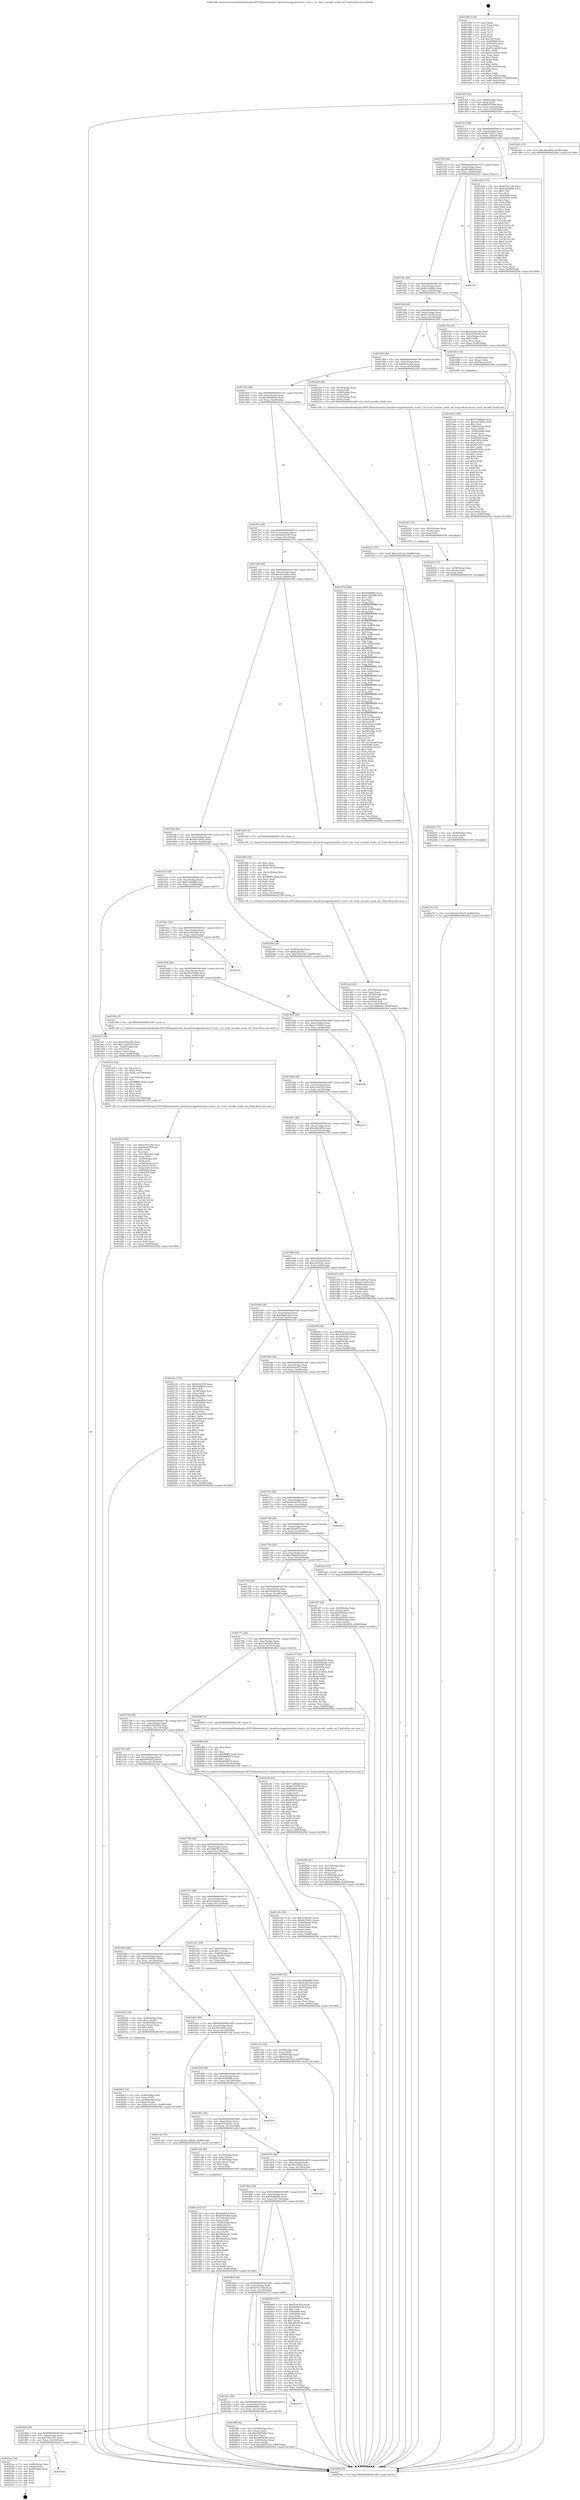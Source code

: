 digraph "0x401480" {
  label = "0x401480 (/mnt/c/Users/mathe/Desktop/tcc/POCII/binaries/extr_linuxdriversgpudrmstisti_tvout.c_sti_tvout_encoder_mode_set_Final-ollvm.out::main(0))"
  labelloc = "t"
  node[shape=record]

  Entry [label="",width=0.3,height=0.3,shape=circle,fillcolor=black,style=filled]
  "0x4014f4" [label="{
     0x4014f4 [32]\l
     | [instrs]\l
     &nbsp;&nbsp;0x4014f4 \<+6\>: mov -0x98(%rbp),%eax\l
     &nbsp;&nbsp;0x4014fa \<+2\>: mov %eax,%ecx\l
     &nbsp;&nbsp;0x4014fc \<+6\>: sub $0x855f79db,%ecx\l
     &nbsp;&nbsp;0x401502 \<+6\>: mov %eax,-0xac(%rbp)\l
     &nbsp;&nbsp;0x401508 \<+6\>: mov %ecx,-0xb0(%rbp)\l
     &nbsp;&nbsp;0x40150e \<+6\>: je 0000000000401d61 \<main+0x8e1\>\l
  }"]
  "0x401d61" [label="{
     0x401d61 [15]\l
     | [instrs]\l
     &nbsp;&nbsp;0x401d61 \<+10\>: movl $0xc6bc685d,-0x98(%rbp)\l
     &nbsp;&nbsp;0x401d6b \<+5\>: jmp 000000000040250d \<main+0x108d\>\l
  }"]
  "0x401514" [label="{
     0x401514 [28]\l
     | [instrs]\l
     &nbsp;&nbsp;0x401514 \<+5\>: jmp 0000000000401519 \<main+0x99\>\l
     &nbsp;&nbsp;0x401519 \<+6\>: mov -0xac(%rbp),%eax\l
     &nbsp;&nbsp;0x40151f \<+5\>: sub $0x86376613,%eax\l
     &nbsp;&nbsp;0x401524 \<+6\>: mov %eax,-0xb4(%rbp)\l
     &nbsp;&nbsp;0x40152a \<+6\>: je 0000000000401e82 \<main+0xa02\>\l
  }"]
  Exit [label="",width=0.3,height=0.3,shape=circle,fillcolor=black,style=filled,peripheries=2]
  "0x401e82" [label="{
     0x401e82 [137]\l
     | [instrs]\l
     &nbsp;&nbsp;0x401e82 \<+5\>: mov $0x637b1199,%eax\l
     &nbsp;&nbsp;0x401e87 \<+5\>: mov $0xb3e7b89b,%ecx\l
     &nbsp;&nbsp;0x401e8c \<+2\>: mov $0x1,%dl\l
     &nbsp;&nbsp;0x401e8e \<+2\>: xor %esi,%esi\l
     &nbsp;&nbsp;0x401e90 \<+7\>: mov 0x405068,%edi\l
     &nbsp;&nbsp;0x401e97 \<+8\>: mov 0x405054,%r8d\l
     &nbsp;&nbsp;0x401e9f \<+3\>: sub $0x1,%esi\l
     &nbsp;&nbsp;0x401ea2 \<+3\>: mov %edi,%r9d\l
     &nbsp;&nbsp;0x401ea5 \<+3\>: add %esi,%r9d\l
     &nbsp;&nbsp;0x401ea8 \<+4\>: imul %r9d,%edi\l
     &nbsp;&nbsp;0x401eac \<+3\>: and $0x1,%edi\l
     &nbsp;&nbsp;0x401eaf \<+3\>: cmp $0x0,%edi\l
     &nbsp;&nbsp;0x401eb2 \<+4\>: sete %r10b\l
     &nbsp;&nbsp;0x401eb6 \<+4\>: cmp $0xa,%r8d\l
     &nbsp;&nbsp;0x401eba \<+4\>: setl %r11b\l
     &nbsp;&nbsp;0x401ebe \<+3\>: mov %r10b,%bl\l
     &nbsp;&nbsp;0x401ec1 \<+3\>: xor $0xff,%bl\l
     &nbsp;&nbsp;0x401ec4 \<+3\>: mov %r11b,%r14b\l
     &nbsp;&nbsp;0x401ec7 \<+4\>: xor $0xff,%r14b\l
     &nbsp;&nbsp;0x401ecb \<+3\>: xor $0x0,%dl\l
     &nbsp;&nbsp;0x401ece \<+3\>: mov %bl,%r15b\l
     &nbsp;&nbsp;0x401ed1 \<+4\>: and $0x0,%r15b\l
     &nbsp;&nbsp;0x401ed5 \<+3\>: and %dl,%r10b\l
     &nbsp;&nbsp;0x401ed8 \<+3\>: mov %r14b,%r12b\l
     &nbsp;&nbsp;0x401edb \<+4\>: and $0x0,%r12b\l
     &nbsp;&nbsp;0x401edf \<+3\>: and %dl,%r11b\l
     &nbsp;&nbsp;0x401ee2 \<+3\>: or %r10b,%r15b\l
     &nbsp;&nbsp;0x401ee5 \<+3\>: or %r11b,%r12b\l
     &nbsp;&nbsp;0x401ee8 \<+3\>: xor %r12b,%r15b\l
     &nbsp;&nbsp;0x401eeb \<+3\>: or %r14b,%bl\l
     &nbsp;&nbsp;0x401eee \<+3\>: xor $0xff,%bl\l
     &nbsp;&nbsp;0x401ef1 \<+3\>: or $0x0,%dl\l
     &nbsp;&nbsp;0x401ef4 \<+2\>: and %dl,%bl\l
     &nbsp;&nbsp;0x401ef6 \<+3\>: or %bl,%r15b\l
     &nbsp;&nbsp;0x401ef9 \<+4\>: test $0x1,%r15b\l
     &nbsp;&nbsp;0x401efd \<+3\>: cmovne %ecx,%eax\l
     &nbsp;&nbsp;0x401f00 \<+6\>: mov %eax,-0x98(%rbp)\l
     &nbsp;&nbsp;0x401f06 \<+5\>: jmp 000000000040250d \<main+0x108d\>\l
  }"]
  "0x401530" [label="{
     0x401530 [28]\l
     | [instrs]\l
     &nbsp;&nbsp;0x401530 \<+5\>: jmp 0000000000401535 \<main+0xb5\>\l
     &nbsp;&nbsp;0x401535 \<+6\>: mov -0xac(%rbp),%eax\l
     &nbsp;&nbsp;0x40153b \<+5\>: sub $0x883a86a0,%eax\l
     &nbsp;&nbsp;0x401540 \<+6\>: mov %eax,-0xb8(%rbp)\l
     &nbsp;&nbsp;0x401546 \<+6\>: je 0000000000402321 \<main+0xea1\>\l
  }"]
  "0x401904" [label="{
     0x401904\l
  }", style=dashed]
  "0x402321" [label="{
     0x402321\l
  }", style=dashed]
  "0x40154c" [label="{
     0x40154c [28]\l
     | [instrs]\l
     &nbsp;&nbsp;0x40154c \<+5\>: jmp 0000000000401551 \<main+0xd1\>\l
     &nbsp;&nbsp;0x401551 \<+6\>: mov -0xac(%rbp),%eax\l
     &nbsp;&nbsp;0x401557 \<+5\>: sub $0x8a14d6e6,%eax\l
     &nbsp;&nbsp;0x40155c \<+6\>: mov %eax,-0xbc(%rbp)\l
     &nbsp;&nbsp;0x401562 \<+6\>: je 0000000000401c59 \<main+0x7d9\>\l
  }"]
  "0x4023ac" [label="{
     0x4023ac [24]\l
     | [instrs]\l
     &nbsp;&nbsp;0x4023ac \<+7\>: mov -0x90(%rbp),%rax\l
     &nbsp;&nbsp;0x4023b3 \<+2\>: mov (%rax),%eax\l
     &nbsp;&nbsp;0x4023b5 \<+4\>: lea -0x28(%rbp),%rsp\l
     &nbsp;&nbsp;0x4023b9 \<+1\>: pop %rbx\l
     &nbsp;&nbsp;0x4023ba \<+2\>: pop %r12\l
     &nbsp;&nbsp;0x4023bc \<+2\>: pop %r13\l
     &nbsp;&nbsp;0x4023be \<+2\>: pop %r14\l
     &nbsp;&nbsp;0x4023c0 \<+2\>: pop %r15\l
     &nbsp;&nbsp;0x4023c2 \<+1\>: pop %rbp\l
     &nbsp;&nbsp;0x4023c3 \<+1\>: ret\l
  }"]
  "0x401c59" [label="{
     0x401c59 [30]\l
     | [instrs]\l
     &nbsp;&nbsp;0x401c59 \<+5\>: mov $0xb2920248,%eax\l
     &nbsp;&nbsp;0x401c5e \<+5\>: mov $0x18295cd5,%ecx\l
     &nbsp;&nbsp;0x401c63 \<+3\>: mov -0x2c(%rbp),%edx\l
     &nbsp;&nbsp;0x401c66 \<+3\>: cmp $0x0,%edx\l
     &nbsp;&nbsp;0x401c69 \<+3\>: cmove %ecx,%eax\l
     &nbsp;&nbsp;0x401c6c \<+6\>: mov %eax,-0x98(%rbp)\l
     &nbsp;&nbsp;0x401c72 \<+5\>: jmp 000000000040250d \<main+0x108d\>\l
  }"]
  "0x401568" [label="{
     0x401568 [28]\l
     | [instrs]\l
     &nbsp;&nbsp;0x401568 \<+5\>: jmp 000000000040156d \<main+0xed\>\l
     &nbsp;&nbsp;0x40156d \<+6\>: mov -0xac(%rbp),%eax\l
     &nbsp;&nbsp;0x401573 \<+5\>: sub $0x8c723f7b,%eax\l
     &nbsp;&nbsp;0x401578 \<+6\>: mov %eax,-0xc0(%rbp)\l
     &nbsp;&nbsp;0x40157e \<+6\>: je 0000000000401b91 \<main+0x711\>\l
  }"]
  "0x402270" [label="{
     0x402270 [15]\l
     | [instrs]\l
     &nbsp;&nbsp;0x402270 \<+10\>: movl $0xb0c53bc0,-0x98(%rbp)\l
     &nbsp;&nbsp;0x40227a \<+5\>: jmp 000000000040250d \<main+0x108d\>\l
  }"]
  "0x401b91" [label="{
     0x401b91 [19]\l
     | [instrs]\l
     &nbsp;&nbsp;0x401b91 \<+7\>: mov -0x88(%rbp),%rax\l
     &nbsp;&nbsp;0x401b98 \<+3\>: mov (%rax),%rax\l
     &nbsp;&nbsp;0x401b9b \<+4\>: mov 0x8(%rax),%rdi\l
     &nbsp;&nbsp;0x401b9f \<+5\>: call 0000000000401060 \<atoi@plt\>\l
     | [calls]\l
     &nbsp;&nbsp;0x401060 \{1\} (unknown)\l
  }"]
  "0x401584" [label="{
     0x401584 [28]\l
     | [instrs]\l
     &nbsp;&nbsp;0x401584 \<+5\>: jmp 0000000000401589 \<main+0x109\>\l
     &nbsp;&nbsp;0x401589 \<+6\>: mov -0xac(%rbp),%eax\l
     &nbsp;&nbsp;0x40158f \<+5\>: sub $0x8dcf1aeb,%eax\l
     &nbsp;&nbsp;0x401594 \<+6\>: mov %eax,-0xc4(%rbp)\l
     &nbsp;&nbsp;0x40159a \<+6\>: je 0000000000402229 \<main+0xda9\>\l
  }"]
  "0x402261" [label="{
     0x402261 [15]\l
     | [instrs]\l
     &nbsp;&nbsp;0x402261 \<+4\>: mov -0x40(%rbp),%rax\l
     &nbsp;&nbsp;0x402265 \<+3\>: mov (%rax),%rax\l
     &nbsp;&nbsp;0x402268 \<+3\>: mov %rax,%rdi\l
     &nbsp;&nbsp;0x40226b \<+5\>: call 0000000000401030 \<free@plt\>\l
     | [calls]\l
     &nbsp;&nbsp;0x401030 \{1\} (unknown)\l
  }"]
  "0x402229" [label="{
     0x402229 [26]\l
     | [instrs]\l
     &nbsp;&nbsp;0x402229 \<+4\>: mov -0x70(%rbp),%rax\l
     &nbsp;&nbsp;0x40222d \<+3\>: mov (%rax),%rdi\l
     &nbsp;&nbsp;0x402230 \<+4\>: mov -0x58(%rbp),%rax\l
     &nbsp;&nbsp;0x402234 \<+3\>: mov (%rax),%rsi\l
     &nbsp;&nbsp;0x402237 \<+4\>: mov -0x40(%rbp),%rax\l
     &nbsp;&nbsp;0x40223b \<+3\>: mov (%rax),%rdx\l
     &nbsp;&nbsp;0x40223e \<+5\>: call 0000000000401240 \<sti_tvout_encoder_mode_set\>\l
     | [calls]\l
     &nbsp;&nbsp;0x401240 \{1\} (/mnt/c/Users/mathe/Desktop/tcc/POCII/binaries/extr_linuxdriversgpudrmstisti_tvout.c_sti_tvout_encoder_mode_set_Final-ollvm.out::sti_tvout_encoder_mode_set)\l
  }"]
  "0x4015a0" [label="{
     0x4015a0 [28]\l
     | [instrs]\l
     &nbsp;&nbsp;0x4015a0 \<+5\>: jmp 00000000004015a5 \<main+0x125\>\l
     &nbsp;&nbsp;0x4015a5 \<+6\>: mov -0xac(%rbp),%eax\l
     &nbsp;&nbsp;0x4015ab \<+5\>: sub $0x9af66a43,%eax\l
     &nbsp;&nbsp;0x4015b0 \<+6\>: mov %eax,-0xc8(%rbp)\l
     &nbsp;&nbsp;0x4015b6 \<+6\>: je 000000000040221a \<main+0xd9a\>\l
  }"]
  "0x402252" [label="{
     0x402252 [15]\l
     | [instrs]\l
     &nbsp;&nbsp;0x402252 \<+4\>: mov -0x58(%rbp),%rax\l
     &nbsp;&nbsp;0x402256 \<+3\>: mov (%rax),%rax\l
     &nbsp;&nbsp;0x402259 \<+3\>: mov %rax,%rdi\l
     &nbsp;&nbsp;0x40225c \<+5\>: call 0000000000401030 \<free@plt\>\l
     | [calls]\l
     &nbsp;&nbsp;0x401030 \{1\} (unknown)\l
  }"]
  "0x40221a" [label="{
     0x40221a [15]\l
     | [instrs]\l
     &nbsp;&nbsp;0x40221a \<+10\>: movl $0xccd10c2c,-0x98(%rbp)\l
     &nbsp;&nbsp;0x402224 \<+5\>: jmp 000000000040250d \<main+0x108d\>\l
  }"]
  "0x4015bc" [label="{
     0x4015bc [28]\l
     | [instrs]\l
     &nbsp;&nbsp;0x4015bc \<+5\>: jmp 00000000004015c1 \<main+0x141\>\l
     &nbsp;&nbsp;0x4015c1 \<+6\>: mov -0xac(%rbp),%eax\l
     &nbsp;&nbsp;0x4015c7 \<+5\>: sub $0x9cd25c28,%eax\l
     &nbsp;&nbsp;0x4015cc \<+6\>: mov %eax,-0xcc(%rbp)\l
     &nbsp;&nbsp;0x4015d2 \<+6\>: je 000000000040197b \<main+0x4fb\>\l
  }"]
  "0x402243" [label="{
     0x402243 [15]\l
     | [instrs]\l
     &nbsp;&nbsp;0x402243 \<+4\>: mov -0x70(%rbp),%rax\l
     &nbsp;&nbsp;0x402247 \<+3\>: mov (%rax),%rax\l
     &nbsp;&nbsp;0x40224a \<+3\>: mov %rax,%rdi\l
     &nbsp;&nbsp;0x40224d \<+5\>: call 0000000000401030 \<free@plt\>\l
     | [calls]\l
     &nbsp;&nbsp;0x401030 \{1\} (unknown)\l
  }"]
  "0x40197b" [label="{
     0x40197b [380]\l
     | [instrs]\l
     &nbsp;&nbsp;0x40197b \<+5\>: mov $0x40fb8f6b,%eax\l
     &nbsp;&nbsp;0x401980 \<+5\>: mov $0xb1264d88,%ecx\l
     &nbsp;&nbsp;0x401985 \<+2\>: mov $0x1,%dl\l
     &nbsp;&nbsp;0x401987 \<+2\>: xor %esi,%esi\l
     &nbsp;&nbsp;0x401989 \<+3\>: mov %rsp,%rdi\l
     &nbsp;&nbsp;0x40198c \<+4\>: add $0xfffffffffffffff0,%rdi\l
     &nbsp;&nbsp;0x401990 \<+3\>: mov %rdi,%rsp\l
     &nbsp;&nbsp;0x401993 \<+7\>: mov %rdi,-0x90(%rbp)\l
     &nbsp;&nbsp;0x40199a \<+3\>: mov %rsp,%rdi\l
     &nbsp;&nbsp;0x40199d \<+4\>: add $0xfffffffffffffff0,%rdi\l
     &nbsp;&nbsp;0x4019a1 \<+3\>: mov %rdi,%rsp\l
     &nbsp;&nbsp;0x4019a4 \<+3\>: mov %rsp,%r8\l
     &nbsp;&nbsp;0x4019a7 \<+4\>: add $0xfffffffffffffff0,%r8\l
     &nbsp;&nbsp;0x4019ab \<+3\>: mov %r8,%rsp\l
     &nbsp;&nbsp;0x4019ae \<+7\>: mov %r8,-0x88(%rbp)\l
     &nbsp;&nbsp;0x4019b5 \<+3\>: mov %rsp,%r8\l
     &nbsp;&nbsp;0x4019b8 \<+4\>: add $0xfffffffffffffff0,%r8\l
     &nbsp;&nbsp;0x4019bc \<+3\>: mov %r8,%rsp\l
     &nbsp;&nbsp;0x4019bf \<+4\>: mov %r8,-0x80(%rbp)\l
     &nbsp;&nbsp;0x4019c3 \<+3\>: mov %rsp,%r8\l
     &nbsp;&nbsp;0x4019c6 \<+4\>: add $0xfffffffffffffff0,%r8\l
     &nbsp;&nbsp;0x4019ca \<+3\>: mov %r8,%rsp\l
     &nbsp;&nbsp;0x4019cd \<+4\>: mov %r8,-0x78(%rbp)\l
     &nbsp;&nbsp;0x4019d1 \<+3\>: mov %rsp,%r8\l
     &nbsp;&nbsp;0x4019d4 \<+4\>: add $0xfffffffffffffff0,%r8\l
     &nbsp;&nbsp;0x4019d8 \<+3\>: mov %r8,%rsp\l
     &nbsp;&nbsp;0x4019db \<+4\>: mov %r8,-0x70(%rbp)\l
     &nbsp;&nbsp;0x4019df \<+3\>: mov %rsp,%r8\l
     &nbsp;&nbsp;0x4019e2 \<+4\>: add $0xfffffffffffffff0,%r8\l
     &nbsp;&nbsp;0x4019e6 \<+3\>: mov %r8,%rsp\l
     &nbsp;&nbsp;0x4019e9 \<+4\>: mov %r8,-0x68(%rbp)\l
     &nbsp;&nbsp;0x4019ed \<+3\>: mov %rsp,%r8\l
     &nbsp;&nbsp;0x4019f0 \<+4\>: add $0xfffffffffffffff0,%r8\l
     &nbsp;&nbsp;0x4019f4 \<+3\>: mov %r8,%rsp\l
     &nbsp;&nbsp;0x4019f7 \<+4\>: mov %r8,-0x60(%rbp)\l
     &nbsp;&nbsp;0x4019fb \<+3\>: mov %rsp,%r8\l
     &nbsp;&nbsp;0x4019fe \<+4\>: add $0xfffffffffffffff0,%r8\l
     &nbsp;&nbsp;0x401a02 \<+3\>: mov %r8,%rsp\l
     &nbsp;&nbsp;0x401a05 \<+4\>: mov %r8,-0x58(%rbp)\l
     &nbsp;&nbsp;0x401a09 \<+3\>: mov %rsp,%r8\l
     &nbsp;&nbsp;0x401a0c \<+4\>: add $0xfffffffffffffff0,%r8\l
     &nbsp;&nbsp;0x401a10 \<+3\>: mov %r8,%rsp\l
     &nbsp;&nbsp;0x401a13 \<+4\>: mov %r8,-0x50(%rbp)\l
     &nbsp;&nbsp;0x401a17 \<+3\>: mov %rsp,%r8\l
     &nbsp;&nbsp;0x401a1a \<+4\>: add $0xfffffffffffffff0,%r8\l
     &nbsp;&nbsp;0x401a1e \<+3\>: mov %r8,%rsp\l
     &nbsp;&nbsp;0x401a21 \<+4\>: mov %r8,-0x48(%rbp)\l
     &nbsp;&nbsp;0x401a25 \<+3\>: mov %rsp,%r8\l
     &nbsp;&nbsp;0x401a28 \<+4\>: add $0xfffffffffffffff0,%r8\l
     &nbsp;&nbsp;0x401a2c \<+3\>: mov %r8,%rsp\l
     &nbsp;&nbsp;0x401a2f \<+4\>: mov %r8,-0x40(%rbp)\l
     &nbsp;&nbsp;0x401a33 \<+3\>: mov %rsp,%r8\l
     &nbsp;&nbsp;0x401a36 \<+4\>: add $0xfffffffffffffff0,%r8\l
     &nbsp;&nbsp;0x401a3a \<+3\>: mov %r8,%rsp\l
     &nbsp;&nbsp;0x401a3d \<+4\>: mov %r8,-0x38(%rbp)\l
     &nbsp;&nbsp;0x401a41 \<+7\>: mov -0x90(%rbp),%r8\l
     &nbsp;&nbsp;0x401a48 \<+7\>: movl $0x0,(%r8)\l
     &nbsp;&nbsp;0x401a4f \<+7\>: mov -0x9c(%rbp),%r9d\l
     &nbsp;&nbsp;0x401a56 \<+3\>: mov %r9d,(%rdi)\l
     &nbsp;&nbsp;0x401a59 \<+7\>: mov -0x88(%rbp),%r8\l
     &nbsp;&nbsp;0x401a60 \<+7\>: mov -0xa8(%rbp),%r10\l
     &nbsp;&nbsp;0x401a67 \<+3\>: mov %r10,(%r8)\l
     &nbsp;&nbsp;0x401a6a \<+3\>: cmpl $0x2,(%rdi)\l
     &nbsp;&nbsp;0x401a6d \<+4\>: setne %r11b\l
     &nbsp;&nbsp;0x401a71 \<+4\>: and $0x1,%r11b\l
     &nbsp;&nbsp;0x401a75 \<+4\>: mov %r11b,-0x2d(%rbp)\l
     &nbsp;&nbsp;0x401a79 \<+7\>: mov 0x405068,%ebx\l
     &nbsp;&nbsp;0x401a80 \<+8\>: mov 0x405054,%r14d\l
     &nbsp;&nbsp;0x401a88 \<+3\>: sub $0x1,%esi\l
     &nbsp;&nbsp;0x401a8b \<+3\>: mov %ebx,%r15d\l
     &nbsp;&nbsp;0x401a8e \<+3\>: add %esi,%r15d\l
     &nbsp;&nbsp;0x401a91 \<+4\>: imul %r15d,%ebx\l
     &nbsp;&nbsp;0x401a95 \<+3\>: and $0x1,%ebx\l
     &nbsp;&nbsp;0x401a98 \<+3\>: cmp $0x0,%ebx\l
     &nbsp;&nbsp;0x401a9b \<+4\>: sete %r11b\l
     &nbsp;&nbsp;0x401a9f \<+4\>: cmp $0xa,%r14d\l
     &nbsp;&nbsp;0x401aa3 \<+4\>: setl %r12b\l
     &nbsp;&nbsp;0x401aa7 \<+3\>: mov %r11b,%r13b\l
     &nbsp;&nbsp;0x401aaa \<+4\>: xor $0xff,%r13b\l
     &nbsp;&nbsp;0x401aae \<+3\>: mov %r12b,%sil\l
     &nbsp;&nbsp;0x401ab1 \<+4\>: xor $0xff,%sil\l
     &nbsp;&nbsp;0x401ab5 \<+3\>: xor $0x1,%dl\l
     &nbsp;&nbsp;0x401ab8 \<+3\>: mov %r13b,%dil\l
     &nbsp;&nbsp;0x401abb \<+4\>: and $0xff,%dil\l
     &nbsp;&nbsp;0x401abf \<+3\>: and %dl,%r11b\l
     &nbsp;&nbsp;0x401ac2 \<+3\>: mov %sil,%r8b\l
     &nbsp;&nbsp;0x401ac5 \<+4\>: and $0xff,%r8b\l
     &nbsp;&nbsp;0x401ac9 \<+3\>: and %dl,%r12b\l
     &nbsp;&nbsp;0x401acc \<+3\>: or %r11b,%dil\l
     &nbsp;&nbsp;0x401acf \<+3\>: or %r12b,%r8b\l
     &nbsp;&nbsp;0x401ad2 \<+3\>: xor %r8b,%dil\l
     &nbsp;&nbsp;0x401ad5 \<+3\>: or %sil,%r13b\l
     &nbsp;&nbsp;0x401ad8 \<+4\>: xor $0xff,%r13b\l
     &nbsp;&nbsp;0x401adc \<+3\>: or $0x1,%dl\l
     &nbsp;&nbsp;0x401adf \<+3\>: and %dl,%r13b\l
     &nbsp;&nbsp;0x401ae2 \<+3\>: or %r13b,%dil\l
     &nbsp;&nbsp;0x401ae5 \<+4\>: test $0x1,%dil\l
     &nbsp;&nbsp;0x401ae9 \<+3\>: cmovne %ecx,%eax\l
     &nbsp;&nbsp;0x401aec \<+6\>: mov %eax,-0x98(%rbp)\l
     &nbsp;&nbsp;0x401af2 \<+5\>: jmp 000000000040250d \<main+0x108d\>\l
  }"]
  "0x4015d8" [label="{
     0x4015d8 [28]\l
     | [instrs]\l
     &nbsp;&nbsp;0x4015d8 \<+5\>: jmp 00000000004015dd \<main+0x15d\>\l
     &nbsp;&nbsp;0x4015dd \<+6\>: mov -0xac(%rbp),%eax\l
     &nbsp;&nbsp;0x4015e3 \<+5\>: sub $0xad7cea5e,%eax\l
     &nbsp;&nbsp;0x4015e8 \<+6\>: mov %eax,-0xd0(%rbp)\l
     &nbsp;&nbsp;0x4015ee \<+6\>: je 0000000000401d94 \<main+0x914\>\l
  }"]
  "0x4020b0" [label="{
     0x4020b0 [41]\l
     | [instrs]\l
     &nbsp;&nbsp;0x4020b0 \<+6\>: mov -0x15c(%rbp),%ecx\l
     &nbsp;&nbsp;0x4020b6 \<+3\>: imul %eax,%ecx\l
     &nbsp;&nbsp;0x4020b9 \<+4\>: mov -0x40(%rbp),%rsi\l
     &nbsp;&nbsp;0x4020bd \<+3\>: mov (%rsi),%rsi\l
     &nbsp;&nbsp;0x4020c0 \<+4\>: mov -0x38(%rbp),%rdi\l
     &nbsp;&nbsp;0x4020c4 \<+3\>: movslq (%rdi),%rdi\l
     &nbsp;&nbsp;0x4020c7 \<+3\>: mov %ecx,(%rsi,%rdi,4)\l
     &nbsp;&nbsp;0x4020ca \<+10\>: movl $0x56488f8a,-0x98(%rbp)\l
     &nbsp;&nbsp;0x4020d4 \<+5\>: jmp 000000000040250d \<main+0x108d\>\l
  }"]
  "0x401d94" [label="{
     0x401d94 [5]\l
     | [instrs]\l
     &nbsp;&nbsp;0x401d94 \<+5\>: call 0000000000401160 \<next_i\>\l
     | [calls]\l
     &nbsp;&nbsp;0x401160 \{1\} (/mnt/c/Users/mathe/Desktop/tcc/POCII/binaries/extr_linuxdriversgpudrmstisti_tvout.c_sti_tvout_encoder_mode_set_Final-ollvm.out::next_i)\l
  }"]
  "0x4015f4" [label="{
     0x4015f4 [28]\l
     | [instrs]\l
     &nbsp;&nbsp;0x4015f4 \<+5\>: jmp 00000000004015f9 \<main+0x179\>\l
     &nbsp;&nbsp;0x4015f9 \<+6\>: mov -0xac(%rbp),%eax\l
     &nbsp;&nbsp;0x4015ff \<+5\>: sub $0xb0c53bc0,%eax\l
     &nbsp;&nbsp;0x401604 \<+6\>: mov %eax,-0xd4(%rbp)\l
     &nbsp;&nbsp;0x40160a \<+6\>: je 0000000000402390 \<main+0xf10\>\l
  }"]
  "0x402088" [label="{
     0x402088 [40]\l
     | [instrs]\l
     &nbsp;&nbsp;0x402088 \<+5\>: mov $0x2,%ecx\l
     &nbsp;&nbsp;0x40208d \<+1\>: cltd\l
     &nbsp;&nbsp;0x40208e \<+2\>: idiv %ecx\l
     &nbsp;&nbsp;0x402090 \<+6\>: imul $0xfffffffe,%edx,%ecx\l
     &nbsp;&nbsp;0x402096 \<+6\>: add $0xb64f8572,%ecx\l
     &nbsp;&nbsp;0x40209c \<+3\>: add $0x1,%ecx\l
     &nbsp;&nbsp;0x40209f \<+6\>: sub $0xb64f8572,%ecx\l
     &nbsp;&nbsp;0x4020a5 \<+6\>: mov %ecx,-0x15c(%rbp)\l
     &nbsp;&nbsp;0x4020ab \<+5\>: call 0000000000401160 \<next_i\>\l
     | [calls]\l
     &nbsp;&nbsp;0x401160 \{1\} (/mnt/c/Users/mathe/Desktop/tcc/POCII/binaries/extr_linuxdriversgpudrmstisti_tvout.c_sti_tvout_encoder_mode_set_Final-ollvm.out::next_i)\l
  }"]
  "0x402390" [label="{
     0x402390 [28]\l
     | [instrs]\l
     &nbsp;&nbsp;0x402390 \<+7\>: mov -0x90(%rbp),%rax\l
     &nbsp;&nbsp;0x402397 \<+6\>: movl $0x0,(%rax)\l
     &nbsp;&nbsp;0x40239d \<+10\>: movl $0x709cec67,-0x98(%rbp)\l
     &nbsp;&nbsp;0x4023a7 \<+5\>: jmp 000000000040250d \<main+0x108d\>\l
  }"]
  "0x401610" [label="{
     0x401610 [28]\l
     | [instrs]\l
     &nbsp;&nbsp;0x401610 \<+5\>: jmp 0000000000401615 \<main+0x195\>\l
     &nbsp;&nbsp;0x401615 \<+6\>: mov -0xac(%rbp),%eax\l
     &nbsp;&nbsp;0x40161b \<+5\>: sub $0xb1264d88,%eax\l
     &nbsp;&nbsp;0x401620 \<+6\>: mov %eax,-0xd8(%rbp)\l
     &nbsp;&nbsp;0x401626 \<+6\>: je 0000000000401af7 \<main+0x677\>\l
  }"]
  "0x40203f" [label="{
     0x40203f [32]\l
     | [instrs]\l
     &nbsp;&nbsp;0x40203f \<+4\>: mov -0x40(%rbp),%rdi\l
     &nbsp;&nbsp;0x402043 \<+3\>: mov %rax,(%rdi)\l
     &nbsp;&nbsp;0x402046 \<+4\>: mov -0x38(%rbp),%rax\l
     &nbsp;&nbsp;0x40204a \<+6\>: movl $0x0,(%rax)\l
     &nbsp;&nbsp;0x402050 \<+10\>: movl $0xccd10c2c,-0x98(%rbp)\l
     &nbsp;&nbsp;0x40205a \<+5\>: jmp 000000000040250d \<main+0x108d\>\l
  }"]
  "0x401af7" [label="{
     0x401af7 [30]\l
     | [instrs]\l
     &nbsp;&nbsp;0x401af7 \<+5\>: mov $0x2700e292,%eax\l
     &nbsp;&nbsp;0x401afc \<+5\>: mov $0xc1be91d5,%ecx\l
     &nbsp;&nbsp;0x401b01 \<+3\>: mov -0x2d(%rbp),%dl\l
     &nbsp;&nbsp;0x401b04 \<+3\>: test $0x1,%dl\l
     &nbsp;&nbsp;0x401b07 \<+3\>: cmovne %ecx,%eax\l
     &nbsp;&nbsp;0x401b0a \<+6\>: mov %eax,-0x98(%rbp)\l
     &nbsp;&nbsp;0x401b10 \<+5\>: jmp 000000000040250d \<main+0x108d\>\l
  }"]
  "0x40162c" [label="{
     0x40162c [28]\l
     | [instrs]\l
     &nbsp;&nbsp;0x40162c \<+5\>: jmp 0000000000401631 \<main+0x1b1\>\l
     &nbsp;&nbsp;0x401631 \<+6\>: mov -0xac(%rbp),%eax\l
     &nbsp;&nbsp;0x401637 \<+5\>: sub $0xb2920248,%eax\l
     &nbsp;&nbsp;0x40163c \<+6\>: mov %eax,-0xdc(%rbp)\l
     &nbsp;&nbsp;0x401642 \<+6\>: je 000000000040227f \<main+0xdff\>\l
  }"]
  "0x4018e8" [label="{
     0x4018e8 [28]\l
     | [instrs]\l
     &nbsp;&nbsp;0x4018e8 \<+5\>: jmp 00000000004018ed \<main+0x46d\>\l
     &nbsp;&nbsp;0x4018ed \<+6\>: mov -0xac(%rbp),%eax\l
     &nbsp;&nbsp;0x4018f3 \<+5\>: sub $0x709cec67,%eax\l
     &nbsp;&nbsp;0x4018f8 \<+6\>: mov %eax,-0x140(%rbp)\l
     &nbsp;&nbsp;0x4018fe \<+6\>: je 00000000004023ac \<main+0xf2c\>\l
  }"]
  "0x40227f" [label="{
     0x40227f\l
  }", style=dashed]
  "0x401648" [label="{
     0x401648 [28]\l
     | [instrs]\l
     &nbsp;&nbsp;0x401648 \<+5\>: jmp 000000000040164d \<main+0x1cd\>\l
     &nbsp;&nbsp;0x40164d \<+6\>: mov -0xac(%rbp),%eax\l
     &nbsp;&nbsp;0x401653 \<+5\>: sub $0xb3e7b89b,%eax\l
     &nbsp;&nbsp;0x401658 \<+6\>: mov %eax,-0xe0(%rbp)\l
     &nbsp;&nbsp;0x40165e \<+6\>: je 0000000000401f0b \<main+0xa8b\>\l
  }"]
  "0x401ff8" [label="{
     0x401ff8 [42]\l
     | [instrs]\l
     &nbsp;&nbsp;0x401ff8 \<+4\>: mov -0x50(%rbp),%rax\l
     &nbsp;&nbsp;0x401ffc \<+2\>: mov (%rax),%ecx\l
     &nbsp;&nbsp;0x401ffe \<+6\>: sub $0x4985b98e,%ecx\l
     &nbsp;&nbsp;0x402004 \<+3\>: add $0x1,%ecx\l
     &nbsp;&nbsp;0x402007 \<+6\>: add $0x4985b98e,%ecx\l
     &nbsp;&nbsp;0x40200d \<+4\>: mov -0x50(%rbp),%rax\l
     &nbsp;&nbsp;0x402011 \<+2\>: mov %ecx,(%rax)\l
     &nbsp;&nbsp;0x402013 \<+10\>: movl $0x2dd07b32,-0x98(%rbp)\l
     &nbsp;&nbsp;0x40201d \<+5\>: jmp 000000000040250d \<main+0x108d\>\l
  }"]
  "0x401f0b" [label="{
     0x401f0b [5]\l
     | [instrs]\l
     &nbsp;&nbsp;0x401f0b \<+5\>: call 0000000000401160 \<next_i\>\l
     | [calls]\l
     &nbsp;&nbsp;0x401160 \{1\} (/mnt/c/Users/mathe/Desktop/tcc/POCII/binaries/extr_linuxdriversgpudrmstisti_tvout.c_sti_tvout_encoder_mode_set_Final-ollvm.out::next_i)\l
  }"]
  "0x401664" [label="{
     0x401664 [28]\l
     | [instrs]\l
     &nbsp;&nbsp;0x401664 \<+5\>: jmp 0000000000401669 \<main+0x1e9\>\l
     &nbsp;&nbsp;0x401669 \<+6\>: mov -0xac(%rbp),%eax\l
     &nbsp;&nbsp;0x40166f \<+5\>: sub $0xc1135d53,%eax\l
     &nbsp;&nbsp;0x401674 \<+6\>: mov %eax,-0xe4(%rbp)\l
     &nbsp;&nbsp;0x40167a \<+6\>: je 00000000004024fe \<main+0x107e\>\l
  }"]
  "0x4018cc" [label="{
     0x4018cc [28]\l
     | [instrs]\l
     &nbsp;&nbsp;0x4018cc \<+5\>: jmp 00000000004018d1 \<main+0x451\>\l
     &nbsp;&nbsp;0x4018d1 \<+6\>: mov -0xac(%rbp),%eax\l
     &nbsp;&nbsp;0x4018d7 \<+5\>: sub $0x66e900e3,%eax\l
     &nbsp;&nbsp;0x4018dc \<+6\>: mov %eax,-0x13c(%rbp)\l
     &nbsp;&nbsp;0x4018e2 \<+6\>: je 0000000000401ff8 \<main+0xb78\>\l
  }"]
  "0x4024fe" [label="{
     0x4024fe\l
  }", style=dashed]
  "0x401680" [label="{
     0x401680 [28]\l
     | [instrs]\l
     &nbsp;&nbsp;0x401680 \<+5\>: jmp 0000000000401685 \<main+0x205\>\l
     &nbsp;&nbsp;0x401685 \<+6\>: mov -0xac(%rbp),%eax\l
     &nbsp;&nbsp;0x40168b \<+5\>: sub $0xc1be91d5,%eax\l
     &nbsp;&nbsp;0x401690 \<+6\>: mov %eax,-0xe8(%rbp)\l
     &nbsp;&nbsp;0x401696 \<+6\>: je 0000000000401b15 \<main+0x695\>\l
  }"]
  "0x402479" [label="{
     0x402479\l
  }", style=dashed]
  "0x401b15" [label="{
     0x401b15\l
  }", style=dashed]
  "0x40169c" [label="{
     0x40169c [28]\l
     | [instrs]\l
     &nbsp;&nbsp;0x40169c \<+5\>: jmp 00000000004016a1 \<main+0x221\>\l
     &nbsp;&nbsp;0x4016a1 \<+6\>: mov -0xac(%rbp),%eax\l
     &nbsp;&nbsp;0x4016a7 \<+5\>: sub $0xc6bc685d,%eax\l
     &nbsp;&nbsp;0x4016ac \<+6\>: mov %eax,-0xec(%rbp)\l
     &nbsp;&nbsp;0x4016b2 \<+6\>: je 0000000000401d70 \<main+0x8f0\>\l
  }"]
  "0x4018b0" [label="{
     0x4018b0 [28]\l
     | [instrs]\l
     &nbsp;&nbsp;0x4018b0 \<+5\>: jmp 00000000004018b5 \<main+0x435\>\l
     &nbsp;&nbsp;0x4018b5 \<+6\>: mov -0xac(%rbp),%eax\l
     &nbsp;&nbsp;0x4018bb \<+5\>: sub $0x637b1199,%eax\l
     &nbsp;&nbsp;0x4018c0 \<+6\>: mov %eax,-0x138(%rbp)\l
     &nbsp;&nbsp;0x4018c6 \<+6\>: je 0000000000402479 \<main+0xff9\>\l
  }"]
  "0x401d70" [label="{
     0x401d70 [36]\l
     | [instrs]\l
     &nbsp;&nbsp;0x401d70 \<+5\>: mov $0x31b94ca5,%eax\l
     &nbsp;&nbsp;0x401d75 \<+5\>: mov $0xad7cea5e,%ecx\l
     &nbsp;&nbsp;0x401d7a \<+4\>: mov -0x68(%rbp),%rdx\l
     &nbsp;&nbsp;0x401d7e \<+2\>: mov (%rdx),%esi\l
     &nbsp;&nbsp;0x401d80 \<+4\>: mov -0x78(%rbp),%rdx\l
     &nbsp;&nbsp;0x401d84 \<+2\>: cmp (%rdx),%esi\l
     &nbsp;&nbsp;0x401d86 \<+3\>: cmovl %ecx,%eax\l
     &nbsp;&nbsp;0x401d89 \<+6\>: mov %eax,-0x98(%rbp)\l
     &nbsp;&nbsp;0x401d8f \<+5\>: jmp 000000000040250d \<main+0x108d\>\l
  }"]
  "0x4016b8" [label="{
     0x4016b8 [28]\l
     | [instrs]\l
     &nbsp;&nbsp;0x4016b8 \<+5\>: jmp 00000000004016bd \<main+0x23d\>\l
     &nbsp;&nbsp;0x4016bd \<+6\>: mov -0xac(%rbp),%eax\l
     &nbsp;&nbsp;0x4016c3 \<+5\>: sub $0xccd10c2c,%eax\l
     &nbsp;&nbsp;0x4016c8 \<+6\>: mov %eax,-0xf0(%rbp)\l
     &nbsp;&nbsp;0x4016ce \<+6\>: je 000000000040205f \<main+0xbdf\>\l
  }"]
  "0x4020d9" [label="{
     0x4020d9 [147]\l
     | [instrs]\l
     &nbsp;&nbsp;0x4020d9 \<+5\>: mov $0xf2c6c079,%eax\l
     &nbsp;&nbsp;0x4020de \<+5\>: mov $0xdb4814a9,%ecx\l
     &nbsp;&nbsp;0x4020e3 \<+2\>: mov $0x1,%dl\l
     &nbsp;&nbsp;0x4020e5 \<+7\>: mov 0x405068,%esi\l
     &nbsp;&nbsp;0x4020ec \<+7\>: mov 0x405054,%edi\l
     &nbsp;&nbsp;0x4020f3 \<+3\>: mov %esi,%r8d\l
     &nbsp;&nbsp;0x4020f6 \<+7\>: add $0xd50e8756,%r8d\l
     &nbsp;&nbsp;0x4020fd \<+4\>: sub $0x1,%r8d\l
     &nbsp;&nbsp;0x402101 \<+7\>: sub $0xd50e8756,%r8d\l
     &nbsp;&nbsp;0x402108 \<+4\>: imul %r8d,%esi\l
     &nbsp;&nbsp;0x40210c \<+3\>: and $0x1,%esi\l
     &nbsp;&nbsp;0x40210f \<+3\>: cmp $0x0,%esi\l
     &nbsp;&nbsp;0x402112 \<+4\>: sete %r9b\l
     &nbsp;&nbsp;0x402116 \<+3\>: cmp $0xa,%edi\l
     &nbsp;&nbsp;0x402119 \<+4\>: setl %r10b\l
     &nbsp;&nbsp;0x40211d \<+3\>: mov %r9b,%r11b\l
     &nbsp;&nbsp;0x402120 \<+4\>: xor $0xff,%r11b\l
     &nbsp;&nbsp;0x402124 \<+3\>: mov %r10b,%bl\l
     &nbsp;&nbsp;0x402127 \<+3\>: xor $0xff,%bl\l
     &nbsp;&nbsp;0x40212a \<+3\>: xor $0x0,%dl\l
     &nbsp;&nbsp;0x40212d \<+3\>: mov %r11b,%r14b\l
     &nbsp;&nbsp;0x402130 \<+4\>: and $0x0,%r14b\l
     &nbsp;&nbsp;0x402134 \<+3\>: and %dl,%r9b\l
     &nbsp;&nbsp;0x402137 \<+3\>: mov %bl,%r15b\l
     &nbsp;&nbsp;0x40213a \<+4\>: and $0x0,%r15b\l
     &nbsp;&nbsp;0x40213e \<+3\>: and %dl,%r10b\l
     &nbsp;&nbsp;0x402141 \<+3\>: or %r9b,%r14b\l
     &nbsp;&nbsp;0x402144 \<+3\>: or %r10b,%r15b\l
     &nbsp;&nbsp;0x402147 \<+3\>: xor %r15b,%r14b\l
     &nbsp;&nbsp;0x40214a \<+3\>: or %bl,%r11b\l
     &nbsp;&nbsp;0x40214d \<+4\>: xor $0xff,%r11b\l
     &nbsp;&nbsp;0x402151 \<+3\>: or $0x0,%dl\l
     &nbsp;&nbsp;0x402154 \<+3\>: and %dl,%r11b\l
     &nbsp;&nbsp;0x402157 \<+3\>: or %r11b,%r14b\l
     &nbsp;&nbsp;0x40215a \<+4\>: test $0x1,%r14b\l
     &nbsp;&nbsp;0x40215e \<+3\>: cmovne %ecx,%eax\l
     &nbsp;&nbsp;0x402161 \<+6\>: mov %eax,-0x98(%rbp)\l
     &nbsp;&nbsp;0x402167 \<+5\>: jmp 000000000040250d \<main+0x108d\>\l
  }"]
  "0x40205f" [label="{
     0x40205f [36]\l
     | [instrs]\l
     &nbsp;&nbsp;0x40205f \<+5\>: mov $0x8dcf1aeb,%eax\l
     &nbsp;&nbsp;0x402064 \<+5\>: mov $0x1e8502f3,%ecx\l
     &nbsp;&nbsp;0x402069 \<+4\>: mov -0x38(%rbp),%rdx\l
     &nbsp;&nbsp;0x40206d \<+2\>: mov (%rdx),%esi\l
     &nbsp;&nbsp;0x40206f \<+4\>: mov -0x48(%rbp),%rdx\l
     &nbsp;&nbsp;0x402073 \<+2\>: cmp (%rdx),%esi\l
     &nbsp;&nbsp;0x402075 \<+3\>: cmovl %ecx,%eax\l
     &nbsp;&nbsp;0x402078 \<+6\>: mov %eax,-0x98(%rbp)\l
     &nbsp;&nbsp;0x40207e \<+5\>: jmp 000000000040250d \<main+0x108d\>\l
  }"]
  "0x4016d4" [label="{
     0x4016d4 [28]\l
     | [instrs]\l
     &nbsp;&nbsp;0x4016d4 \<+5\>: jmp 00000000004016d9 \<main+0x259\>\l
     &nbsp;&nbsp;0x4016d9 \<+6\>: mov -0xac(%rbp),%eax\l
     &nbsp;&nbsp;0x4016df \<+5\>: sub $0xdb4814a9,%eax\l
     &nbsp;&nbsp;0x4016e4 \<+6\>: mov %eax,-0xf4(%rbp)\l
     &nbsp;&nbsp;0x4016ea \<+6\>: je 000000000040216c \<main+0xcec\>\l
  }"]
  "0x401894" [label="{
     0x401894 [28]\l
     | [instrs]\l
     &nbsp;&nbsp;0x401894 \<+5\>: jmp 0000000000401899 \<main+0x419\>\l
     &nbsp;&nbsp;0x401899 \<+6\>: mov -0xac(%rbp),%eax\l
     &nbsp;&nbsp;0x40189f \<+5\>: sub $0x56488f8a,%eax\l
     &nbsp;&nbsp;0x4018a4 \<+6\>: mov %eax,-0x134(%rbp)\l
     &nbsp;&nbsp;0x4018aa \<+6\>: je 00000000004020d9 \<main+0xc59\>\l
  }"]
  "0x40216c" [label="{
     0x40216c [174]\l
     | [instrs]\l
     &nbsp;&nbsp;0x40216c \<+5\>: mov $0xf2c6c079,%eax\l
     &nbsp;&nbsp;0x402171 \<+5\>: mov $0x9af66a43,%ecx\l
     &nbsp;&nbsp;0x402176 \<+2\>: mov $0x1,%dl\l
     &nbsp;&nbsp;0x402178 \<+4\>: mov -0x38(%rbp),%rsi\l
     &nbsp;&nbsp;0x40217c \<+2\>: mov (%rsi),%edi\l
     &nbsp;&nbsp;0x40217e \<+6\>: add $0xdbaa994a,%edi\l
     &nbsp;&nbsp;0x402184 \<+3\>: add $0x1,%edi\l
     &nbsp;&nbsp;0x402187 \<+6\>: sub $0xdbaa994a,%edi\l
     &nbsp;&nbsp;0x40218d \<+4\>: mov -0x38(%rbp),%rsi\l
     &nbsp;&nbsp;0x402191 \<+2\>: mov %edi,(%rsi)\l
     &nbsp;&nbsp;0x402193 \<+7\>: mov 0x405068,%edi\l
     &nbsp;&nbsp;0x40219a \<+8\>: mov 0x405054,%r8d\l
     &nbsp;&nbsp;0x4021a2 \<+3\>: mov %edi,%r9d\l
     &nbsp;&nbsp;0x4021a5 \<+7\>: sub $0x15bab45d,%r9d\l
     &nbsp;&nbsp;0x4021ac \<+4\>: sub $0x1,%r9d\l
     &nbsp;&nbsp;0x4021b0 \<+7\>: add $0x15bab45d,%r9d\l
     &nbsp;&nbsp;0x4021b7 \<+4\>: imul %r9d,%edi\l
     &nbsp;&nbsp;0x4021bb \<+3\>: and $0x1,%edi\l
     &nbsp;&nbsp;0x4021be \<+3\>: cmp $0x0,%edi\l
     &nbsp;&nbsp;0x4021c1 \<+4\>: sete %r10b\l
     &nbsp;&nbsp;0x4021c5 \<+4\>: cmp $0xa,%r8d\l
     &nbsp;&nbsp;0x4021c9 \<+4\>: setl %r11b\l
     &nbsp;&nbsp;0x4021cd \<+3\>: mov %r10b,%bl\l
     &nbsp;&nbsp;0x4021d0 \<+3\>: xor $0xff,%bl\l
     &nbsp;&nbsp;0x4021d3 \<+3\>: mov %r11b,%r14b\l
     &nbsp;&nbsp;0x4021d6 \<+4\>: xor $0xff,%r14b\l
     &nbsp;&nbsp;0x4021da \<+3\>: xor $0x0,%dl\l
     &nbsp;&nbsp;0x4021dd \<+3\>: mov %bl,%r15b\l
     &nbsp;&nbsp;0x4021e0 \<+4\>: and $0x0,%r15b\l
     &nbsp;&nbsp;0x4021e4 \<+3\>: and %dl,%r10b\l
     &nbsp;&nbsp;0x4021e7 \<+3\>: mov %r14b,%r12b\l
     &nbsp;&nbsp;0x4021ea \<+4\>: and $0x0,%r12b\l
     &nbsp;&nbsp;0x4021ee \<+3\>: and %dl,%r11b\l
     &nbsp;&nbsp;0x4021f1 \<+3\>: or %r10b,%r15b\l
     &nbsp;&nbsp;0x4021f4 \<+3\>: or %r11b,%r12b\l
     &nbsp;&nbsp;0x4021f7 \<+3\>: xor %r12b,%r15b\l
     &nbsp;&nbsp;0x4021fa \<+3\>: or %r14b,%bl\l
     &nbsp;&nbsp;0x4021fd \<+3\>: xor $0xff,%bl\l
     &nbsp;&nbsp;0x402200 \<+3\>: or $0x0,%dl\l
     &nbsp;&nbsp;0x402203 \<+2\>: and %dl,%bl\l
     &nbsp;&nbsp;0x402205 \<+3\>: or %bl,%r15b\l
     &nbsp;&nbsp;0x402208 \<+4\>: test $0x1,%r15b\l
     &nbsp;&nbsp;0x40220c \<+3\>: cmovne %ecx,%eax\l
     &nbsp;&nbsp;0x40220f \<+6\>: mov %eax,-0x98(%rbp)\l
     &nbsp;&nbsp;0x402215 \<+5\>: jmp 000000000040250d \<main+0x108d\>\l
  }"]
  "0x4016f0" [label="{
     0x4016f0 [28]\l
     | [instrs]\l
     &nbsp;&nbsp;0x4016f0 \<+5\>: jmp 00000000004016f5 \<main+0x275\>\l
     &nbsp;&nbsp;0x4016f5 \<+6\>: mov -0xac(%rbp),%eax\l
     &nbsp;&nbsp;0x4016fb \<+5\>: sub $0xf2c6c079,%eax\l
     &nbsp;&nbsp;0x401700 \<+6\>: mov %eax,-0xf8(%rbp)\l
     &nbsp;&nbsp;0x401706 \<+6\>: je 00000000004024d4 \<main+0x1054\>\l
  }"]
  "0x402381" [label="{
     0x402381\l
  }", style=dashed]
  "0x4024d4" [label="{
     0x4024d4\l
  }", style=dashed]
  "0x40170c" [label="{
     0x40170c [28]\l
     | [instrs]\l
     &nbsp;&nbsp;0x40170c \<+5\>: jmp 0000000000401711 \<main+0x291\>\l
     &nbsp;&nbsp;0x401711 \<+6\>: mov -0xac(%rbp),%eax\l
     &nbsp;&nbsp;0x401717 \<+5\>: sub $0xf4a9f374,%eax\l
     &nbsp;&nbsp;0x40171c \<+6\>: mov %eax,-0xfc(%rbp)\l
     &nbsp;&nbsp;0x401722 \<+6\>: je 000000000040243c \<main+0xfbc\>\l
  }"]
  "0x401f44" [label="{
     0x401f44 [165]\l
     | [instrs]\l
     &nbsp;&nbsp;0x401f44 \<+5\>: mov $0x637b1199,%ecx\l
     &nbsp;&nbsp;0x401f49 \<+5\>: mov $0x2fae478,%edx\l
     &nbsp;&nbsp;0x401f4e \<+3\>: mov $0x1,%r8b\l
     &nbsp;&nbsp;0x401f51 \<+2\>: xor %esi,%esi\l
     &nbsp;&nbsp;0x401f53 \<+6\>: mov -0x158(%rbp),%edi\l
     &nbsp;&nbsp;0x401f59 \<+3\>: imul %eax,%edi\l
     &nbsp;&nbsp;0x401f5c \<+4\>: mov -0x58(%rbp),%r9\l
     &nbsp;&nbsp;0x401f60 \<+3\>: mov (%r9),%r9\l
     &nbsp;&nbsp;0x401f63 \<+4\>: mov -0x50(%rbp),%r10\l
     &nbsp;&nbsp;0x401f67 \<+3\>: movslq (%r10),%r10\l
     &nbsp;&nbsp;0x401f6a \<+4\>: mov %edi,(%r9,%r10,4)\l
     &nbsp;&nbsp;0x401f6e \<+7\>: mov 0x405068,%eax\l
     &nbsp;&nbsp;0x401f75 \<+7\>: mov 0x405054,%edi\l
     &nbsp;&nbsp;0x401f7c \<+3\>: sub $0x1,%esi\l
     &nbsp;&nbsp;0x401f7f \<+3\>: mov %eax,%r11d\l
     &nbsp;&nbsp;0x401f82 \<+3\>: add %esi,%r11d\l
     &nbsp;&nbsp;0x401f85 \<+4\>: imul %r11d,%eax\l
     &nbsp;&nbsp;0x401f89 \<+3\>: and $0x1,%eax\l
     &nbsp;&nbsp;0x401f8c \<+3\>: cmp $0x0,%eax\l
     &nbsp;&nbsp;0x401f8f \<+3\>: sete %bl\l
     &nbsp;&nbsp;0x401f92 \<+3\>: cmp $0xa,%edi\l
     &nbsp;&nbsp;0x401f95 \<+4\>: setl %r14b\l
     &nbsp;&nbsp;0x401f99 \<+3\>: mov %bl,%r15b\l
     &nbsp;&nbsp;0x401f9c \<+4\>: xor $0xff,%r15b\l
     &nbsp;&nbsp;0x401fa0 \<+3\>: mov %r14b,%r12b\l
     &nbsp;&nbsp;0x401fa3 \<+4\>: xor $0xff,%r12b\l
     &nbsp;&nbsp;0x401fa7 \<+4\>: xor $0x0,%r8b\l
     &nbsp;&nbsp;0x401fab \<+3\>: mov %r15b,%r13b\l
     &nbsp;&nbsp;0x401fae \<+4\>: and $0x0,%r13b\l
     &nbsp;&nbsp;0x401fb2 \<+3\>: and %r8b,%bl\l
     &nbsp;&nbsp;0x401fb5 \<+3\>: mov %r12b,%al\l
     &nbsp;&nbsp;0x401fb8 \<+2\>: and $0x0,%al\l
     &nbsp;&nbsp;0x401fba \<+3\>: and %r8b,%r14b\l
     &nbsp;&nbsp;0x401fbd \<+3\>: or %bl,%r13b\l
     &nbsp;&nbsp;0x401fc0 \<+3\>: or %r14b,%al\l
     &nbsp;&nbsp;0x401fc3 \<+3\>: xor %al,%r13b\l
     &nbsp;&nbsp;0x401fc6 \<+3\>: or %r12b,%r15b\l
     &nbsp;&nbsp;0x401fc9 \<+4\>: xor $0xff,%r15b\l
     &nbsp;&nbsp;0x401fcd \<+4\>: or $0x0,%r8b\l
     &nbsp;&nbsp;0x401fd1 \<+3\>: and %r8b,%r15b\l
     &nbsp;&nbsp;0x401fd4 \<+3\>: or %r15b,%r13b\l
     &nbsp;&nbsp;0x401fd7 \<+4\>: test $0x1,%r13b\l
     &nbsp;&nbsp;0x401fdb \<+3\>: cmovne %edx,%ecx\l
     &nbsp;&nbsp;0x401fde \<+6\>: mov %ecx,-0x98(%rbp)\l
     &nbsp;&nbsp;0x401fe4 \<+5\>: jmp 000000000040250d \<main+0x108d\>\l
  }"]
  "0x40243c" [label="{
     0x40243c\l
  }", style=dashed]
  "0x401728" [label="{
     0x401728 [28]\l
     | [instrs]\l
     &nbsp;&nbsp;0x401728 \<+5\>: jmp 000000000040172d \<main+0x2ad\>\l
     &nbsp;&nbsp;0x40172d \<+6\>: mov -0xac(%rbp),%eax\l
     &nbsp;&nbsp;0x401733 \<+5\>: sub $0x2fae478,%eax\l
     &nbsp;&nbsp;0x401738 \<+6\>: mov %eax,-0x100(%rbp)\l
     &nbsp;&nbsp;0x40173e \<+6\>: je 0000000000401fe9 \<main+0xb69\>\l
  }"]
  "0x401f10" [label="{
     0x401f10 [52]\l
     | [instrs]\l
     &nbsp;&nbsp;0x401f10 \<+2\>: xor %ecx,%ecx\l
     &nbsp;&nbsp;0x401f12 \<+5\>: mov $0x2,%edx\l
     &nbsp;&nbsp;0x401f17 \<+6\>: mov %edx,-0x154(%rbp)\l
     &nbsp;&nbsp;0x401f1d \<+1\>: cltd\l
     &nbsp;&nbsp;0x401f1e \<+6\>: mov -0x154(%rbp),%esi\l
     &nbsp;&nbsp;0x401f24 \<+2\>: idiv %esi\l
     &nbsp;&nbsp;0x401f26 \<+6\>: imul $0xfffffffe,%edx,%edx\l
     &nbsp;&nbsp;0x401f2c \<+2\>: mov %ecx,%edi\l
     &nbsp;&nbsp;0x401f2e \<+2\>: sub %edx,%edi\l
     &nbsp;&nbsp;0x401f30 \<+2\>: mov %ecx,%edx\l
     &nbsp;&nbsp;0x401f32 \<+3\>: sub $0x1,%edx\l
     &nbsp;&nbsp;0x401f35 \<+2\>: add %edx,%edi\l
     &nbsp;&nbsp;0x401f37 \<+2\>: sub %edi,%ecx\l
     &nbsp;&nbsp;0x401f39 \<+6\>: mov %ecx,-0x158(%rbp)\l
     &nbsp;&nbsp;0x401f3f \<+5\>: call 0000000000401160 \<next_i\>\l
     | [calls]\l
     &nbsp;&nbsp;0x401160 \{1\} (/mnt/c/Users/mathe/Desktop/tcc/POCII/binaries/extr_linuxdriversgpudrmstisti_tvout.c_sti_tvout_encoder_mode_set_Final-ollvm.out::next_i)\l
  }"]
  "0x401fe9" [label="{
     0x401fe9 [15]\l
     | [instrs]\l
     &nbsp;&nbsp;0x401fe9 \<+10\>: movl $0x66e900e3,-0x98(%rbp)\l
     &nbsp;&nbsp;0x401ff3 \<+5\>: jmp 000000000040250d \<main+0x108d\>\l
  }"]
  "0x401744" [label="{
     0x401744 [28]\l
     | [instrs]\l
     &nbsp;&nbsp;0x401744 \<+5\>: jmp 0000000000401749 \<main+0x2c9\>\l
     &nbsp;&nbsp;0x401749 \<+6\>: mov -0xac(%rbp),%eax\l
     &nbsp;&nbsp;0x40174f \<+5\>: sub $0x39b6d16,%eax\l
     &nbsp;&nbsp;0x401754 \<+6\>: mov %eax,-0x104(%rbp)\l
     &nbsp;&nbsp;0x40175a \<+6\>: je 0000000000401df7 \<main+0x977\>\l
  }"]
  "0x401e3e" [label="{
     0x401e3e [32]\l
     | [instrs]\l
     &nbsp;&nbsp;0x401e3e \<+4\>: mov -0x58(%rbp),%rdi\l
     &nbsp;&nbsp;0x401e42 \<+3\>: mov %rax,(%rdi)\l
     &nbsp;&nbsp;0x401e45 \<+4\>: mov -0x50(%rbp),%rax\l
     &nbsp;&nbsp;0x401e49 \<+6\>: movl $0x0,(%rax)\l
     &nbsp;&nbsp;0x401e4f \<+10\>: movl $0x2dd07b32,-0x98(%rbp)\l
     &nbsp;&nbsp;0x401e59 \<+5\>: jmp 000000000040250d \<main+0x108d\>\l
  }"]
  "0x401df7" [label="{
     0x401df7 [42]\l
     | [instrs]\l
     &nbsp;&nbsp;0x401df7 \<+4\>: mov -0x68(%rbp),%rax\l
     &nbsp;&nbsp;0x401dfb \<+2\>: mov (%rax),%ecx\l
     &nbsp;&nbsp;0x401dfd \<+6\>: add $0xad3fdfac,%ecx\l
     &nbsp;&nbsp;0x401e03 \<+3\>: add $0x1,%ecx\l
     &nbsp;&nbsp;0x401e06 \<+6\>: sub $0xad3fdfac,%ecx\l
     &nbsp;&nbsp;0x401e0c \<+4\>: mov -0x68(%rbp),%rax\l
     &nbsp;&nbsp;0x401e10 \<+2\>: mov %ecx,(%rax)\l
     &nbsp;&nbsp;0x401e12 \<+10\>: movl $0xc6bc685d,-0x98(%rbp)\l
     &nbsp;&nbsp;0x401e1c \<+5\>: jmp 000000000040250d \<main+0x108d\>\l
  }"]
  "0x401760" [label="{
     0x401760 [28]\l
     | [instrs]\l
     &nbsp;&nbsp;0x401760 \<+5\>: jmp 0000000000401765 \<main+0x2e5\>\l
     &nbsp;&nbsp;0x401765 \<+6\>: mov -0xac(%rbp),%eax\l
     &nbsp;&nbsp;0x40176b \<+5\>: sub $0x18295cd5,%eax\l
     &nbsp;&nbsp;0x401770 \<+6\>: mov %eax,-0x108(%rbp)\l
     &nbsp;&nbsp;0x401776 \<+6\>: je 0000000000401c77 \<main+0x7f7\>\l
  }"]
  "0x401dcd" [label="{
     0x401dcd [42]\l
     | [instrs]\l
     &nbsp;&nbsp;0x401dcd \<+6\>: mov -0x150(%rbp),%ecx\l
     &nbsp;&nbsp;0x401dd3 \<+3\>: imul %eax,%ecx\l
     &nbsp;&nbsp;0x401dd6 \<+4\>: mov -0x70(%rbp),%r8\l
     &nbsp;&nbsp;0x401dda \<+3\>: mov (%r8),%r8\l
     &nbsp;&nbsp;0x401ddd \<+4\>: mov -0x68(%rbp),%r9\l
     &nbsp;&nbsp;0x401de1 \<+3\>: movslq (%r9),%r9\l
     &nbsp;&nbsp;0x401de4 \<+4\>: mov %ecx,(%r8,%r9,4)\l
     &nbsp;&nbsp;0x401de8 \<+10\>: movl $0x39b6d16,-0x98(%rbp)\l
     &nbsp;&nbsp;0x401df2 \<+5\>: jmp 000000000040250d \<main+0x108d\>\l
  }"]
  "0x401c77" [label="{
     0x401c77 [91]\l
     | [instrs]\l
     &nbsp;&nbsp;0x401c77 \<+5\>: mov $0xf4a9f374,%eax\l
     &nbsp;&nbsp;0x401c7c \<+5\>: mov $0x455ab2ac,%ecx\l
     &nbsp;&nbsp;0x401c81 \<+7\>: mov 0x405068,%edx\l
     &nbsp;&nbsp;0x401c88 \<+7\>: mov 0x405054,%esi\l
     &nbsp;&nbsp;0x401c8f \<+2\>: mov %edx,%edi\l
     &nbsp;&nbsp;0x401c91 \<+6\>: add $0xce1c692c,%edi\l
     &nbsp;&nbsp;0x401c97 \<+3\>: sub $0x1,%edi\l
     &nbsp;&nbsp;0x401c9a \<+6\>: sub $0xce1c692c,%edi\l
     &nbsp;&nbsp;0x401ca0 \<+3\>: imul %edi,%edx\l
     &nbsp;&nbsp;0x401ca3 \<+3\>: and $0x1,%edx\l
     &nbsp;&nbsp;0x401ca6 \<+3\>: cmp $0x0,%edx\l
     &nbsp;&nbsp;0x401ca9 \<+4\>: sete %r8b\l
     &nbsp;&nbsp;0x401cad \<+3\>: cmp $0xa,%esi\l
     &nbsp;&nbsp;0x401cb0 \<+4\>: setl %r9b\l
     &nbsp;&nbsp;0x401cb4 \<+3\>: mov %r8b,%r10b\l
     &nbsp;&nbsp;0x401cb7 \<+3\>: and %r9b,%r10b\l
     &nbsp;&nbsp;0x401cba \<+3\>: xor %r9b,%r8b\l
     &nbsp;&nbsp;0x401cbd \<+3\>: or %r8b,%r10b\l
     &nbsp;&nbsp;0x401cc0 \<+4\>: test $0x1,%r10b\l
     &nbsp;&nbsp;0x401cc4 \<+3\>: cmovne %ecx,%eax\l
     &nbsp;&nbsp;0x401cc7 \<+6\>: mov %eax,-0x98(%rbp)\l
     &nbsp;&nbsp;0x401ccd \<+5\>: jmp 000000000040250d \<main+0x108d\>\l
  }"]
  "0x40177c" [label="{
     0x40177c [28]\l
     | [instrs]\l
     &nbsp;&nbsp;0x40177c \<+5\>: jmp 0000000000401781 \<main+0x301\>\l
     &nbsp;&nbsp;0x401781 \<+6\>: mov -0xac(%rbp),%eax\l
     &nbsp;&nbsp;0x401787 \<+5\>: sub $0x1e8502f3,%eax\l
     &nbsp;&nbsp;0x40178c \<+6\>: mov %eax,-0x10c(%rbp)\l
     &nbsp;&nbsp;0x401792 \<+6\>: je 0000000000402083 \<main+0xc03\>\l
  }"]
  "0x401d99" [label="{
     0x401d99 [52]\l
     | [instrs]\l
     &nbsp;&nbsp;0x401d99 \<+2\>: xor %ecx,%ecx\l
     &nbsp;&nbsp;0x401d9b \<+5\>: mov $0x2,%edx\l
     &nbsp;&nbsp;0x401da0 \<+6\>: mov %edx,-0x14c(%rbp)\l
     &nbsp;&nbsp;0x401da6 \<+1\>: cltd\l
     &nbsp;&nbsp;0x401da7 \<+6\>: mov -0x14c(%rbp),%esi\l
     &nbsp;&nbsp;0x401dad \<+2\>: idiv %esi\l
     &nbsp;&nbsp;0x401daf \<+6\>: imul $0xfffffffe,%edx,%edx\l
     &nbsp;&nbsp;0x401db5 \<+2\>: mov %ecx,%edi\l
     &nbsp;&nbsp;0x401db7 \<+2\>: sub %edx,%edi\l
     &nbsp;&nbsp;0x401db9 \<+2\>: mov %ecx,%edx\l
     &nbsp;&nbsp;0x401dbb \<+3\>: sub $0x1,%edx\l
     &nbsp;&nbsp;0x401dbe \<+2\>: add %edx,%edi\l
     &nbsp;&nbsp;0x401dc0 \<+2\>: sub %edi,%ecx\l
     &nbsp;&nbsp;0x401dc2 \<+6\>: mov %ecx,-0x150(%rbp)\l
     &nbsp;&nbsp;0x401dc8 \<+5\>: call 0000000000401160 \<next_i\>\l
     | [calls]\l
     &nbsp;&nbsp;0x401160 \{1\} (/mnt/c/Users/mathe/Desktop/tcc/POCII/binaries/extr_linuxdriversgpudrmstisti_tvout.c_sti_tvout_encoder_mode_set_Final-ollvm.out::next_i)\l
  }"]
  "0x402083" [label="{
     0x402083 [5]\l
     | [instrs]\l
     &nbsp;&nbsp;0x402083 \<+5\>: call 0000000000401160 \<next_i\>\l
     | [calls]\l
     &nbsp;&nbsp;0x401160 \{1\} (/mnt/c/Users/mathe/Desktop/tcc/POCII/binaries/extr_linuxdriversgpudrmstisti_tvout.c_sti_tvout_encoder_mode_set_Final-ollvm.out::next_i)\l
  }"]
  "0x401798" [label="{
     0x401798 [28]\l
     | [instrs]\l
     &nbsp;&nbsp;0x401798 \<+5\>: jmp 000000000040179d \<main+0x31d\>\l
     &nbsp;&nbsp;0x40179d \<+6\>: mov -0xac(%rbp),%eax\l
     &nbsp;&nbsp;0x4017a3 \<+5\>: sub $0x2700e292,%eax\l
     &nbsp;&nbsp;0x4017a8 \<+6\>: mov %eax,-0x110(%rbp)\l
     &nbsp;&nbsp;0x4017ae \<+6\>: je 0000000000401b36 \<main+0x6b6\>\l
  }"]
  "0x401cef" [label="{
     0x401cef [114]\l
     | [instrs]\l
     &nbsp;&nbsp;0x401cef \<+5\>: mov $0xf4a9f374,%ecx\l
     &nbsp;&nbsp;0x401cf4 \<+5\>: mov $0x855f79db,%edx\l
     &nbsp;&nbsp;0x401cf9 \<+4\>: mov -0x70(%rbp),%rdi\l
     &nbsp;&nbsp;0x401cfd \<+3\>: mov %rax,(%rdi)\l
     &nbsp;&nbsp;0x401d00 \<+4\>: mov -0x68(%rbp),%rax\l
     &nbsp;&nbsp;0x401d04 \<+6\>: movl $0x0,(%rax)\l
     &nbsp;&nbsp;0x401d0a \<+7\>: mov 0x405068,%esi\l
     &nbsp;&nbsp;0x401d11 \<+8\>: mov 0x405054,%r8d\l
     &nbsp;&nbsp;0x401d19 \<+3\>: mov %esi,%r9d\l
     &nbsp;&nbsp;0x401d1c \<+7\>: add $0x94bdee2e,%r9d\l
     &nbsp;&nbsp;0x401d23 \<+4\>: sub $0x1,%r9d\l
     &nbsp;&nbsp;0x401d27 \<+7\>: sub $0x94bdee2e,%r9d\l
     &nbsp;&nbsp;0x401d2e \<+4\>: imul %r9d,%esi\l
     &nbsp;&nbsp;0x401d32 \<+3\>: and $0x1,%esi\l
     &nbsp;&nbsp;0x401d35 \<+3\>: cmp $0x0,%esi\l
     &nbsp;&nbsp;0x401d38 \<+4\>: sete %r10b\l
     &nbsp;&nbsp;0x401d3c \<+4\>: cmp $0xa,%r8d\l
     &nbsp;&nbsp;0x401d40 \<+4\>: setl %r11b\l
     &nbsp;&nbsp;0x401d44 \<+3\>: mov %r10b,%bl\l
     &nbsp;&nbsp;0x401d47 \<+3\>: and %r11b,%bl\l
     &nbsp;&nbsp;0x401d4a \<+3\>: xor %r11b,%r10b\l
     &nbsp;&nbsp;0x401d4d \<+3\>: or %r10b,%bl\l
     &nbsp;&nbsp;0x401d50 \<+3\>: test $0x1,%bl\l
     &nbsp;&nbsp;0x401d53 \<+3\>: cmovne %edx,%ecx\l
     &nbsp;&nbsp;0x401d56 \<+6\>: mov %ecx,-0x98(%rbp)\l
     &nbsp;&nbsp;0x401d5c \<+5\>: jmp 000000000040250d \<main+0x108d\>\l
  }"]
  "0x401b36" [label="{
     0x401b36 [91]\l
     | [instrs]\l
     &nbsp;&nbsp;0x401b36 \<+5\>: mov $0x732f88e9,%eax\l
     &nbsp;&nbsp;0x401b3b \<+5\>: mov $0x8c723f7b,%ecx\l
     &nbsp;&nbsp;0x401b40 \<+7\>: mov 0x405068,%edx\l
     &nbsp;&nbsp;0x401b47 \<+7\>: mov 0x405054,%esi\l
     &nbsp;&nbsp;0x401b4e \<+2\>: mov %edx,%edi\l
     &nbsp;&nbsp;0x401b50 \<+6\>: add $0x48019ecb,%edi\l
     &nbsp;&nbsp;0x401b56 \<+3\>: sub $0x1,%edi\l
     &nbsp;&nbsp;0x401b59 \<+6\>: sub $0x48019ecb,%edi\l
     &nbsp;&nbsp;0x401b5f \<+3\>: imul %edi,%edx\l
     &nbsp;&nbsp;0x401b62 \<+3\>: and $0x1,%edx\l
     &nbsp;&nbsp;0x401b65 \<+3\>: cmp $0x0,%edx\l
     &nbsp;&nbsp;0x401b68 \<+4\>: sete %r8b\l
     &nbsp;&nbsp;0x401b6c \<+3\>: cmp $0xa,%esi\l
     &nbsp;&nbsp;0x401b6f \<+4\>: setl %r9b\l
     &nbsp;&nbsp;0x401b73 \<+3\>: mov %r8b,%r10b\l
     &nbsp;&nbsp;0x401b76 \<+3\>: and %r9b,%r10b\l
     &nbsp;&nbsp;0x401b79 \<+3\>: xor %r9b,%r8b\l
     &nbsp;&nbsp;0x401b7c \<+3\>: or %r8b,%r10b\l
     &nbsp;&nbsp;0x401b7f \<+4\>: test $0x1,%r10b\l
     &nbsp;&nbsp;0x401b83 \<+3\>: cmovne %ecx,%eax\l
     &nbsp;&nbsp;0x401b86 \<+6\>: mov %eax,-0x98(%rbp)\l
     &nbsp;&nbsp;0x401b8c \<+5\>: jmp 000000000040250d \<main+0x108d\>\l
  }"]
  "0x4017b4" [label="{
     0x4017b4 [28]\l
     | [instrs]\l
     &nbsp;&nbsp;0x4017b4 \<+5\>: jmp 00000000004017b9 \<main+0x339\>\l
     &nbsp;&nbsp;0x4017b9 \<+6\>: mov -0xac(%rbp),%eax\l
     &nbsp;&nbsp;0x4017bf \<+5\>: sub $0x2dd07b32,%eax\l
     &nbsp;&nbsp;0x4017c4 \<+6\>: mov %eax,-0x114(%rbp)\l
     &nbsp;&nbsp;0x4017ca \<+6\>: je 0000000000401e5e \<main+0x9de\>\l
  }"]
  "0x401878" [label="{
     0x401878 [28]\l
     | [instrs]\l
     &nbsp;&nbsp;0x401878 \<+5\>: jmp 000000000040187d \<main+0x3fd\>\l
     &nbsp;&nbsp;0x40187d \<+6\>: mov -0xac(%rbp),%eax\l
     &nbsp;&nbsp;0x401883 \<+5\>: sub $0x49a3d423,%eax\l
     &nbsp;&nbsp;0x401888 \<+6\>: mov %eax,-0x130(%rbp)\l
     &nbsp;&nbsp;0x40188e \<+6\>: je 0000000000402381 \<main+0xf01\>\l
  }"]
  "0x401e5e" [label="{
     0x401e5e [36]\l
     | [instrs]\l
     &nbsp;&nbsp;0x401e5e \<+5\>: mov $0x331063b7,%eax\l
     &nbsp;&nbsp;0x401e63 \<+5\>: mov $0x86376613,%ecx\l
     &nbsp;&nbsp;0x401e68 \<+4\>: mov -0x50(%rbp),%rdx\l
     &nbsp;&nbsp;0x401e6c \<+2\>: mov (%rdx),%esi\l
     &nbsp;&nbsp;0x401e6e \<+4\>: mov -0x60(%rbp),%rdx\l
     &nbsp;&nbsp;0x401e72 \<+2\>: cmp (%rdx),%esi\l
     &nbsp;&nbsp;0x401e74 \<+3\>: cmovl %ecx,%eax\l
     &nbsp;&nbsp;0x401e77 \<+6\>: mov %eax,-0x98(%rbp)\l
     &nbsp;&nbsp;0x401e7d \<+5\>: jmp 000000000040250d \<main+0x108d\>\l
  }"]
  "0x4017d0" [label="{
     0x4017d0 [28]\l
     | [instrs]\l
     &nbsp;&nbsp;0x4017d0 \<+5\>: jmp 00000000004017d5 \<main+0x355\>\l
     &nbsp;&nbsp;0x4017d5 \<+6\>: mov -0xac(%rbp),%eax\l
     &nbsp;&nbsp;0x4017db \<+5\>: sub $0x30847bc7,%eax\l
     &nbsp;&nbsp;0x4017e0 \<+6\>: mov %eax,-0x118(%rbp)\l
     &nbsp;&nbsp;0x4017e6 \<+6\>: je 0000000000401946 \<main+0x4c6\>\l
  }"]
  "0x401cd2" [label="{
     0x401cd2 [29]\l
     | [instrs]\l
     &nbsp;&nbsp;0x401cd2 \<+4\>: mov -0x78(%rbp),%rax\l
     &nbsp;&nbsp;0x401cd6 \<+6\>: movl $0x1,(%rax)\l
     &nbsp;&nbsp;0x401cdc \<+4\>: mov -0x78(%rbp),%rax\l
     &nbsp;&nbsp;0x401ce0 \<+3\>: movslq (%rax),%rax\l
     &nbsp;&nbsp;0x401ce3 \<+4\>: shl $0x2,%rax\l
     &nbsp;&nbsp;0x401ce7 \<+3\>: mov %rax,%rdi\l
     &nbsp;&nbsp;0x401cea \<+5\>: call 0000000000401050 \<malloc@plt\>\l
     | [calls]\l
     &nbsp;&nbsp;0x401050 \{1\} (unknown)\l
  }"]
  "0x401946" [label="{
     0x401946 [53]\l
     | [instrs]\l
     &nbsp;&nbsp;0x401946 \<+5\>: mov $0x40fb8f6b,%eax\l
     &nbsp;&nbsp;0x40194b \<+5\>: mov $0x9cd25c28,%ecx\l
     &nbsp;&nbsp;0x401950 \<+6\>: mov -0x92(%rbp),%dl\l
     &nbsp;&nbsp;0x401956 \<+7\>: mov -0x91(%rbp),%sil\l
     &nbsp;&nbsp;0x40195d \<+3\>: mov %dl,%dil\l
     &nbsp;&nbsp;0x401960 \<+3\>: and %sil,%dil\l
     &nbsp;&nbsp;0x401963 \<+3\>: xor %sil,%dl\l
     &nbsp;&nbsp;0x401966 \<+3\>: or %dl,%dil\l
     &nbsp;&nbsp;0x401969 \<+4\>: test $0x1,%dil\l
     &nbsp;&nbsp;0x40196d \<+3\>: cmovne %ecx,%eax\l
     &nbsp;&nbsp;0x401970 \<+6\>: mov %eax,-0x98(%rbp)\l
     &nbsp;&nbsp;0x401976 \<+5\>: jmp 000000000040250d \<main+0x108d\>\l
  }"]
  "0x4017ec" [label="{
     0x4017ec [28]\l
     | [instrs]\l
     &nbsp;&nbsp;0x4017ec \<+5\>: jmp 00000000004017f1 \<main+0x371\>\l
     &nbsp;&nbsp;0x4017f1 \<+6\>: mov -0xac(%rbp),%eax\l
     &nbsp;&nbsp;0x4017f7 \<+5\>: sub $0x31b94ca5,%eax\l
     &nbsp;&nbsp;0x4017fc \<+6\>: mov %eax,-0x11c(%rbp)\l
     &nbsp;&nbsp;0x401802 \<+6\>: je 0000000000401e21 \<main+0x9a1\>\l
  }"]
  "0x40250d" [label="{
     0x40250d [5]\l
     | [instrs]\l
     &nbsp;&nbsp;0x40250d \<+5\>: jmp 00000000004014f4 \<main+0x74\>\l
  }"]
  "0x401480" [label="{
     0x401480 [116]\l
     | [instrs]\l
     &nbsp;&nbsp;0x401480 \<+1\>: push %rbp\l
     &nbsp;&nbsp;0x401481 \<+3\>: mov %rsp,%rbp\l
     &nbsp;&nbsp;0x401484 \<+2\>: push %r15\l
     &nbsp;&nbsp;0x401486 \<+2\>: push %r14\l
     &nbsp;&nbsp;0x401488 \<+2\>: push %r13\l
     &nbsp;&nbsp;0x40148a \<+2\>: push %r12\l
     &nbsp;&nbsp;0x40148c \<+1\>: push %rbx\l
     &nbsp;&nbsp;0x40148d \<+7\>: sub $0x148,%rsp\l
     &nbsp;&nbsp;0x401494 \<+7\>: mov 0x405068,%eax\l
     &nbsp;&nbsp;0x40149b \<+7\>: mov 0x405054,%ecx\l
     &nbsp;&nbsp;0x4014a2 \<+2\>: mov %eax,%edx\l
     &nbsp;&nbsp;0x4014a4 \<+6\>: sub $0x67ecdb38,%edx\l
     &nbsp;&nbsp;0x4014aa \<+3\>: sub $0x1,%edx\l
     &nbsp;&nbsp;0x4014ad \<+6\>: add $0x67ecdb38,%edx\l
     &nbsp;&nbsp;0x4014b3 \<+3\>: imul %edx,%eax\l
     &nbsp;&nbsp;0x4014b6 \<+3\>: and $0x1,%eax\l
     &nbsp;&nbsp;0x4014b9 \<+3\>: cmp $0x0,%eax\l
     &nbsp;&nbsp;0x4014bc \<+4\>: sete %r8b\l
     &nbsp;&nbsp;0x4014c0 \<+4\>: and $0x1,%r8b\l
     &nbsp;&nbsp;0x4014c4 \<+7\>: mov %r8b,-0x92(%rbp)\l
     &nbsp;&nbsp;0x4014cb \<+3\>: cmp $0xa,%ecx\l
     &nbsp;&nbsp;0x4014ce \<+4\>: setl %r8b\l
     &nbsp;&nbsp;0x4014d2 \<+4\>: and $0x1,%r8b\l
     &nbsp;&nbsp;0x4014d6 \<+7\>: mov %r8b,-0x91(%rbp)\l
     &nbsp;&nbsp;0x4014dd \<+10\>: movl $0x30847bc7,-0x98(%rbp)\l
     &nbsp;&nbsp;0x4014e7 \<+6\>: mov %edi,-0x9c(%rbp)\l
     &nbsp;&nbsp;0x4014ed \<+7\>: mov %rsi,-0xa8(%rbp)\l
  }"]
  "0x40185c" [label="{
     0x40185c [28]\l
     | [instrs]\l
     &nbsp;&nbsp;0x40185c \<+5\>: jmp 0000000000401861 \<main+0x3e1\>\l
     &nbsp;&nbsp;0x401861 \<+6\>: mov -0xac(%rbp),%eax\l
     &nbsp;&nbsp;0x401867 \<+5\>: sub $0x455ab2ac,%eax\l
     &nbsp;&nbsp;0x40186c \<+6\>: mov %eax,-0x12c(%rbp)\l
     &nbsp;&nbsp;0x401872 \<+6\>: je 0000000000401cd2 \<main+0x852\>\l
  }"]
  "0x401ba4" [label="{
     0x401ba4 [166]\l
     | [instrs]\l
     &nbsp;&nbsp;0x401ba4 \<+5\>: mov $0x732f88e9,%ecx\l
     &nbsp;&nbsp;0x401ba9 \<+5\>: mov $0x3dc1fd5a,%edx\l
     &nbsp;&nbsp;0x401bae \<+3\>: mov $0x1,%sil\l
     &nbsp;&nbsp;0x401bb1 \<+4\>: mov -0x80(%rbp),%rdi\l
     &nbsp;&nbsp;0x401bb5 \<+2\>: mov %eax,(%rdi)\l
     &nbsp;&nbsp;0x401bb7 \<+4\>: mov -0x80(%rbp),%rdi\l
     &nbsp;&nbsp;0x401bbb \<+2\>: mov (%rdi),%eax\l
     &nbsp;&nbsp;0x401bbd \<+3\>: mov %eax,-0x2c(%rbp)\l
     &nbsp;&nbsp;0x401bc0 \<+7\>: mov 0x405068,%eax\l
     &nbsp;&nbsp;0x401bc7 \<+8\>: mov 0x405054,%r8d\l
     &nbsp;&nbsp;0x401bcf \<+3\>: mov %eax,%r9d\l
     &nbsp;&nbsp;0x401bd2 \<+7\>: add $0x657b676,%r9d\l
     &nbsp;&nbsp;0x401bd9 \<+4\>: sub $0x1,%r9d\l
     &nbsp;&nbsp;0x401bdd \<+7\>: sub $0x657b676,%r9d\l
     &nbsp;&nbsp;0x401be4 \<+4\>: imul %r9d,%eax\l
     &nbsp;&nbsp;0x401be8 \<+3\>: and $0x1,%eax\l
     &nbsp;&nbsp;0x401beb \<+3\>: cmp $0x0,%eax\l
     &nbsp;&nbsp;0x401bee \<+4\>: sete %r10b\l
     &nbsp;&nbsp;0x401bf2 \<+4\>: cmp $0xa,%r8d\l
     &nbsp;&nbsp;0x401bf6 \<+4\>: setl %r11b\l
     &nbsp;&nbsp;0x401bfa \<+3\>: mov %r10b,%bl\l
     &nbsp;&nbsp;0x401bfd \<+3\>: xor $0xff,%bl\l
     &nbsp;&nbsp;0x401c00 \<+3\>: mov %r11b,%r14b\l
     &nbsp;&nbsp;0x401c03 \<+4\>: xor $0xff,%r14b\l
     &nbsp;&nbsp;0x401c07 \<+4\>: xor $0x0,%sil\l
     &nbsp;&nbsp;0x401c0b \<+3\>: mov %bl,%r15b\l
     &nbsp;&nbsp;0x401c0e \<+4\>: and $0x0,%r15b\l
     &nbsp;&nbsp;0x401c12 \<+3\>: and %sil,%r10b\l
     &nbsp;&nbsp;0x401c15 \<+3\>: mov %r14b,%r12b\l
     &nbsp;&nbsp;0x401c18 \<+4\>: and $0x0,%r12b\l
     &nbsp;&nbsp;0x401c1c \<+3\>: and %sil,%r11b\l
     &nbsp;&nbsp;0x401c1f \<+3\>: or %r10b,%r15b\l
     &nbsp;&nbsp;0x401c22 \<+3\>: or %r11b,%r12b\l
     &nbsp;&nbsp;0x401c25 \<+3\>: xor %r12b,%r15b\l
     &nbsp;&nbsp;0x401c28 \<+3\>: or %r14b,%bl\l
     &nbsp;&nbsp;0x401c2b \<+3\>: xor $0xff,%bl\l
     &nbsp;&nbsp;0x401c2e \<+4\>: or $0x0,%sil\l
     &nbsp;&nbsp;0x401c32 \<+3\>: and %sil,%bl\l
     &nbsp;&nbsp;0x401c35 \<+3\>: or %bl,%r15b\l
     &nbsp;&nbsp;0x401c38 \<+4\>: test $0x1,%r15b\l
     &nbsp;&nbsp;0x401c3c \<+3\>: cmovne %edx,%ecx\l
     &nbsp;&nbsp;0x401c3f \<+6\>: mov %ecx,-0x98(%rbp)\l
     &nbsp;&nbsp;0x401c45 \<+5\>: jmp 000000000040250d \<main+0x108d\>\l
  }"]
  "0x4023c4" [label="{
     0x4023c4\l
  }", style=dashed]
  "0x401e21" [label="{
     0x401e21 [29]\l
     | [instrs]\l
     &nbsp;&nbsp;0x401e21 \<+4\>: mov -0x60(%rbp),%rax\l
     &nbsp;&nbsp;0x401e25 \<+6\>: movl $0x1,(%rax)\l
     &nbsp;&nbsp;0x401e2b \<+4\>: mov -0x60(%rbp),%rax\l
     &nbsp;&nbsp;0x401e2f \<+3\>: movslq (%rax),%rax\l
     &nbsp;&nbsp;0x401e32 \<+4\>: shl $0x2,%rax\l
     &nbsp;&nbsp;0x401e36 \<+3\>: mov %rax,%rdi\l
     &nbsp;&nbsp;0x401e39 \<+5\>: call 0000000000401050 \<malloc@plt\>\l
     | [calls]\l
     &nbsp;&nbsp;0x401050 \{1\} (unknown)\l
  }"]
  "0x401808" [label="{
     0x401808 [28]\l
     | [instrs]\l
     &nbsp;&nbsp;0x401808 \<+5\>: jmp 000000000040180d \<main+0x38d\>\l
     &nbsp;&nbsp;0x40180d \<+6\>: mov -0xac(%rbp),%eax\l
     &nbsp;&nbsp;0x401813 \<+5\>: sub $0x331063b7,%eax\l
     &nbsp;&nbsp;0x401818 \<+6\>: mov %eax,-0x120(%rbp)\l
     &nbsp;&nbsp;0x40181e \<+6\>: je 0000000000402022 \<main+0xba2\>\l
  }"]
  "0x401840" [label="{
     0x401840 [28]\l
     | [instrs]\l
     &nbsp;&nbsp;0x401840 \<+5\>: jmp 0000000000401845 \<main+0x3c5\>\l
     &nbsp;&nbsp;0x401845 \<+6\>: mov -0xac(%rbp),%eax\l
     &nbsp;&nbsp;0x40184b \<+5\>: sub $0x40fb8f6b,%eax\l
     &nbsp;&nbsp;0x401850 \<+6\>: mov %eax,-0x128(%rbp)\l
     &nbsp;&nbsp;0x401856 \<+6\>: je 00000000004023c4 \<main+0xf44\>\l
  }"]
  "0x402022" [label="{
     0x402022 [29]\l
     | [instrs]\l
     &nbsp;&nbsp;0x402022 \<+4\>: mov -0x48(%rbp),%rax\l
     &nbsp;&nbsp;0x402026 \<+6\>: movl $0x1,(%rax)\l
     &nbsp;&nbsp;0x40202c \<+4\>: mov -0x48(%rbp),%rax\l
     &nbsp;&nbsp;0x402030 \<+3\>: movslq (%rax),%rax\l
     &nbsp;&nbsp;0x402033 \<+4\>: shl $0x2,%rax\l
     &nbsp;&nbsp;0x402037 \<+3\>: mov %rax,%rdi\l
     &nbsp;&nbsp;0x40203a \<+5\>: call 0000000000401050 \<malloc@plt\>\l
     | [calls]\l
     &nbsp;&nbsp;0x401050 \{1\} (unknown)\l
  }"]
  "0x401824" [label="{
     0x401824 [28]\l
     | [instrs]\l
     &nbsp;&nbsp;0x401824 \<+5\>: jmp 0000000000401829 \<main+0x3a9\>\l
     &nbsp;&nbsp;0x401829 \<+6\>: mov -0xac(%rbp),%eax\l
     &nbsp;&nbsp;0x40182f \<+5\>: sub $0x3dc1fd5a,%eax\l
     &nbsp;&nbsp;0x401834 \<+6\>: mov %eax,-0x124(%rbp)\l
     &nbsp;&nbsp;0x40183a \<+6\>: je 0000000000401c4a \<main+0x7ca\>\l
  }"]
  "0x401c4a" [label="{
     0x401c4a [15]\l
     | [instrs]\l
     &nbsp;&nbsp;0x401c4a \<+10\>: movl $0x8a14d6e6,-0x98(%rbp)\l
     &nbsp;&nbsp;0x401c54 \<+5\>: jmp 000000000040250d \<main+0x108d\>\l
  }"]
  Entry -> "0x401480" [label=" 1"]
  "0x4014f4" -> "0x401d61" [label=" 1"]
  "0x4014f4" -> "0x401514" [label=" 30"]
  "0x4023ac" -> Exit [label=" 1"]
  "0x401514" -> "0x401e82" [label=" 1"]
  "0x401514" -> "0x401530" [label=" 29"]
  "0x4018e8" -> "0x401904" [label=" 0"]
  "0x401530" -> "0x402321" [label=" 0"]
  "0x401530" -> "0x40154c" [label=" 29"]
  "0x4018e8" -> "0x4023ac" [label=" 1"]
  "0x40154c" -> "0x401c59" [label=" 1"]
  "0x40154c" -> "0x401568" [label=" 28"]
  "0x402390" -> "0x40250d" [label=" 1"]
  "0x401568" -> "0x401b91" [label=" 1"]
  "0x401568" -> "0x401584" [label=" 27"]
  "0x402270" -> "0x40250d" [label=" 1"]
  "0x401584" -> "0x402229" [label=" 1"]
  "0x401584" -> "0x4015a0" [label=" 26"]
  "0x402261" -> "0x402270" [label=" 1"]
  "0x4015a0" -> "0x40221a" [label=" 1"]
  "0x4015a0" -> "0x4015bc" [label=" 25"]
  "0x402252" -> "0x402261" [label=" 1"]
  "0x4015bc" -> "0x40197b" [label=" 1"]
  "0x4015bc" -> "0x4015d8" [label=" 24"]
  "0x402243" -> "0x402252" [label=" 1"]
  "0x4015d8" -> "0x401d94" [label=" 1"]
  "0x4015d8" -> "0x4015f4" [label=" 23"]
  "0x402229" -> "0x402243" [label=" 1"]
  "0x4015f4" -> "0x402390" [label=" 1"]
  "0x4015f4" -> "0x401610" [label=" 22"]
  "0x40221a" -> "0x40250d" [label=" 1"]
  "0x401610" -> "0x401af7" [label=" 1"]
  "0x401610" -> "0x40162c" [label=" 21"]
  "0x40216c" -> "0x40250d" [label=" 1"]
  "0x40162c" -> "0x40227f" [label=" 0"]
  "0x40162c" -> "0x401648" [label=" 21"]
  "0x4020d9" -> "0x40250d" [label=" 1"]
  "0x401648" -> "0x401f0b" [label=" 1"]
  "0x401648" -> "0x401664" [label=" 20"]
  "0x4020b0" -> "0x40250d" [label=" 1"]
  "0x401664" -> "0x4024fe" [label=" 0"]
  "0x401664" -> "0x401680" [label=" 20"]
  "0x402083" -> "0x402088" [label=" 1"]
  "0x401680" -> "0x401b15" [label=" 0"]
  "0x401680" -> "0x40169c" [label=" 20"]
  "0x40205f" -> "0x40250d" [label=" 2"]
  "0x40169c" -> "0x401d70" [label=" 2"]
  "0x40169c" -> "0x4016b8" [label=" 18"]
  "0x402022" -> "0x40203f" [label=" 1"]
  "0x4016b8" -> "0x40205f" [label=" 2"]
  "0x4016b8" -> "0x4016d4" [label=" 16"]
  "0x401ff8" -> "0x40250d" [label=" 1"]
  "0x4016d4" -> "0x40216c" [label=" 1"]
  "0x4016d4" -> "0x4016f0" [label=" 15"]
  "0x4018cc" -> "0x401ff8" [label=" 1"]
  "0x4016f0" -> "0x4024d4" [label=" 0"]
  "0x4016f0" -> "0x40170c" [label=" 15"]
  "0x402088" -> "0x4020b0" [label=" 1"]
  "0x40170c" -> "0x40243c" [label=" 0"]
  "0x40170c" -> "0x401728" [label=" 15"]
  "0x4018b0" -> "0x402479" [label=" 0"]
  "0x401728" -> "0x401fe9" [label=" 1"]
  "0x401728" -> "0x401744" [label=" 14"]
  "0x40203f" -> "0x40250d" [label=" 1"]
  "0x401744" -> "0x401df7" [label=" 1"]
  "0x401744" -> "0x401760" [label=" 13"]
  "0x401894" -> "0x4018b0" [label=" 2"]
  "0x401760" -> "0x401c77" [label=" 1"]
  "0x401760" -> "0x40177c" [label=" 12"]
  "0x401894" -> "0x4020d9" [label=" 1"]
  "0x40177c" -> "0x402083" [label=" 1"]
  "0x40177c" -> "0x401798" [label=" 11"]
  "0x4018cc" -> "0x4018e8" [label=" 1"]
  "0x401798" -> "0x401b36" [label=" 1"]
  "0x401798" -> "0x4017b4" [label=" 10"]
  "0x401878" -> "0x401894" [label=" 3"]
  "0x4017b4" -> "0x401e5e" [label=" 2"]
  "0x4017b4" -> "0x4017d0" [label=" 8"]
  "0x401878" -> "0x402381" [label=" 0"]
  "0x4017d0" -> "0x401946" [label=" 1"]
  "0x4017d0" -> "0x4017ec" [label=" 7"]
  "0x401946" -> "0x40250d" [label=" 1"]
  "0x401480" -> "0x4014f4" [label=" 1"]
  "0x40250d" -> "0x4014f4" [label=" 30"]
  "0x4018b0" -> "0x4018cc" [label=" 2"]
  "0x40197b" -> "0x40250d" [label=" 1"]
  "0x401af7" -> "0x40250d" [label=" 1"]
  "0x401b36" -> "0x40250d" [label=" 1"]
  "0x401b91" -> "0x401ba4" [label=" 1"]
  "0x401ba4" -> "0x40250d" [label=" 1"]
  "0x401f44" -> "0x40250d" [label=" 1"]
  "0x4017ec" -> "0x401e21" [label=" 1"]
  "0x4017ec" -> "0x401808" [label=" 6"]
  "0x401f10" -> "0x401f44" [label=" 1"]
  "0x401808" -> "0x402022" [label=" 1"]
  "0x401808" -> "0x401824" [label=" 5"]
  "0x401e82" -> "0x40250d" [label=" 1"]
  "0x401824" -> "0x401c4a" [label=" 1"]
  "0x401824" -> "0x401840" [label=" 4"]
  "0x401c4a" -> "0x40250d" [label=" 1"]
  "0x401c59" -> "0x40250d" [label=" 1"]
  "0x401c77" -> "0x40250d" [label=" 1"]
  "0x401f0b" -> "0x401f10" [label=" 1"]
  "0x401840" -> "0x4023c4" [label=" 0"]
  "0x401840" -> "0x40185c" [label=" 4"]
  "0x401fe9" -> "0x40250d" [label=" 1"]
  "0x40185c" -> "0x401cd2" [label=" 1"]
  "0x40185c" -> "0x401878" [label=" 3"]
  "0x401cd2" -> "0x401cef" [label=" 1"]
  "0x401cef" -> "0x40250d" [label=" 1"]
  "0x401d61" -> "0x40250d" [label=" 1"]
  "0x401d70" -> "0x40250d" [label=" 2"]
  "0x401d94" -> "0x401d99" [label=" 1"]
  "0x401d99" -> "0x401dcd" [label=" 1"]
  "0x401dcd" -> "0x40250d" [label=" 1"]
  "0x401df7" -> "0x40250d" [label=" 1"]
  "0x401e21" -> "0x401e3e" [label=" 1"]
  "0x401e3e" -> "0x40250d" [label=" 1"]
  "0x401e5e" -> "0x40250d" [label=" 2"]
}
